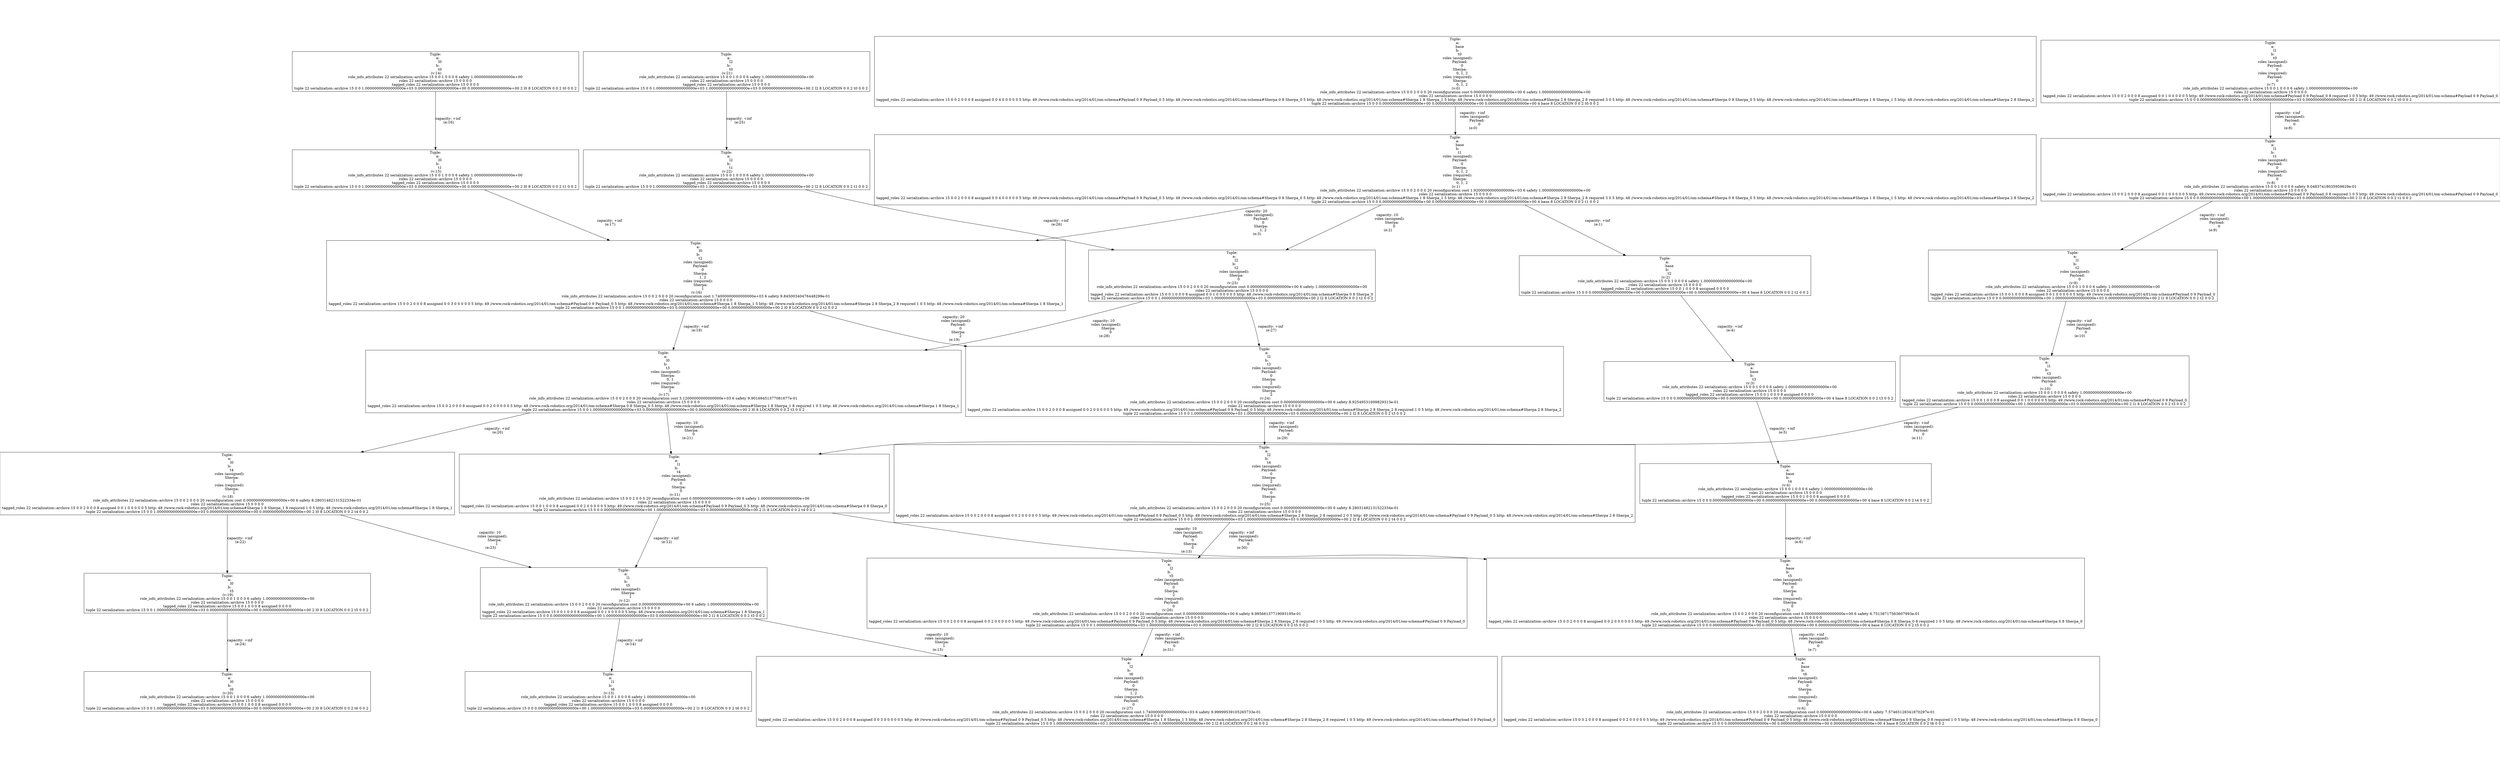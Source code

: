 digraph GraphvizGraph {
	graph [bb="0,0,7655,2732",
		concentrate=false,
		dpi="96,0",
		overlap=false,
		pad="0,2",
		root="Tuple:
    a:
        l2
    b:
        t6
    roles (assigned):
        Payload:
            0
        Sherpa:
            1, 2
    \
roles (required):
        Payload:
            0
 (v:27)
role_info_attributes 22 serialization::archive 15 0 0 2 0 0 0 20 reconfiguration \
cost 1.74000000000000000e+03 6 safety 9.99999539105265733e-01
roles 22 serialization::archive 15 0 0 0 0
tagged_roles 22 serialization::\
archive 15 0 0 2 0 0 0 8 assigned 0 0 3 0 0 0 0 0 5 http: 49 //www.rock-robotics.org/2014/01/om-schema#Payload 0 9 Payload_0 5 http: \
48 //www.rock-robotics.org/2014/01/om-schema#Sherpa 1 8 Sherpa_1 5 http: 48 //www.rock-robotics.org/2014/01/om-schema#Sherpa 2 8 \
Sherpa_2 8 required 1 0 5 http: 49 //www.rock-robotics.org/2014/01/om-schema#Payload 0 9 Payload_0
tuple 22 serialization::archive \
15 0 0 1.00000000000000000e+03 1.00000000000000000e+03 0.00000000000000000e+00 2 l2 8 LOCATION 0 0 2 t6 0 0 2",
		splines=true
	];
	node [fixedsize=false,
		label="\N",
		pin=false,
		pos="0,0",
		shape=box,
		width=0
	];
	edge [label=o];
	"Tuple:
    a:
        l2
    b:
        t6
    roles (assigned):
        Payload:
            0
        Sherpa:
            1, 2
    \
roles (required):
        Payload:
            0
 (v:27)
role_info_attributes 22 serialization::archive 15 0 0 2 0 0 0 20 reconfiguration \
cost 1.74000000000000000e+03 6 safety 9.99999539105265733e-01
roles 22 serialization::archive 15 0 0 0 0
tagged_roles 22 serialization::\
archive 15 0 0 2 0 0 0 8 assigned 0 0 3 0 0 0 0 0 5 http: 49 //www.rock-robotics.org/2014/01/om-schema#Payload 0 9 Payload_0 5 http: \
48 //www.rock-robotics.org/2014/01/om-schema#Sherpa 1 8 Sherpa_1 5 http: 48 //www.rock-robotics.org/2014/01/om-schema#Sherpa 2 8 \
Sherpa_2 8 required 1 0 5 http: 49 //www.rock-robotics.org/2014/01/om-schema#Payload 0 9 Payload_0
tuple 22 serialization::archive \
15 0 0 1.00000000000000000e+03 1.00000000000000000e+03 0.00000000000000000e+00 2 l2 8 LOCATION 0 0 2 t6 0 0 2"	 [height=3.8611,
		pos="3447.5,139",
		width=31.5];
	"Tuple:
    a:
        l2
    b:
        t5
    roles (assigned):
        Payload:
            0
        Sherpa:
            2
    \
roles (required):
        Payload:
            0
 (v:26)
role_info_attributes 22 serialization::archive 15 0 0 2 0 0 0 20 reconfiguration \
cost 0.00000000000000000e+00 6 safety 9.99566137719093195e-01
roles 22 serialization::archive 15 0 0 0 0
tagged_roles 22 serialization::\
archive 15 0 0 2 0 0 0 8 assigned 0 0 2 0 0 0 0 0 5 http: 49 //www.rock-robotics.org/2014/01/om-schema#Payload 0 9 Payload_0 5 http: \
48 //www.rock-robotics.org/2014/01/om-schema#Sherpa 2 8 Sherpa_2 8 required 1 0 5 http: 49 //www.rock-robotics.org/2014/01/om-schema#\
Payload 0 9 Payload_0
tuple 22 serialization::archive 15 0 0 1.00000000000000000e+03 1.00000000000000000e+03 0.00000000000000000e+\
00 2 l2 8 LOCATION 0 0 2 t5 0 0 2"	 [height=3.8611,
		pos="3573.5,528",
		width=25.528];
	"Tuple:
    a:
        l2
    b:
        t5
    roles (assigned):
        Payload:
            0
        Sherpa:
            2
    \
roles (required):
        Payload:
            0
 (v:26)
role_info_attributes 22 serialization::archive 15 0 0 2 0 0 0 20 reconfiguration \
cost 0.00000000000000000e+00 6 safety 9.99566137719093195e-01
roles 22 serialization::archive 15 0 0 0 0
tagged_roles 22 serialization::\
archive 15 0 0 2 0 0 0 8 assigned 0 0 2 0 0 0 0 0 5 http: 49 //www.rock-robotics.org/2014/01/om-schema#Payload 0 9 Payload_0 5 http: \
48 //www.rock-robotics.org/2014/01/om-schema#Sherpa 2 8 Sherpa_2 8 required 1 0 5 http: 49 //www.rock-robotics.org/2014/01/om-schema#\
Payload 0 9 Payload_0
tuple 22 serialization::archive 15 0 0 1.00000000000000000e+03 1.00000000000000000e+03 0.00000000000000000e+\
00 2 l2 8 LOCATION 0 0 2 t5 0 0 2" -> "Tuple:
    a:
        l2
    b:
        t6
    roles (assigned):
        Payload:
            0
        Sherpa:
            1, 2
    \
roles (required):
        Payload:
            0
 (v:27)
role_info_attributes 22 serialization::archive 15 0 0 2 0 0 0 20 reconfiguration \
cost 1.74000000000000000e+03 6 safety 9.99999539105265733e-01
roles 22 serialization::archive 15 0 0 0 0
tagged_roles 22 serialization::\
archive 15 0 0 2 0 0 0 8 assigned 0 0 3 0 0 0 0 0 5 http: 49 //www.rock-robotics.org/2014/01/om-schema#Payload 0 9 Payload_0 5 http: \
48 //www.rock-robotics.org/2014/01/om-schema#Sherpa 1 8 Sherpa_1 5 http: 48 //www.rock-robotics.org/2014/01/om-schema#Sherpa 2 8 \
Sherpa_2 8 required 1 0 5 http: 49 //www.rock-robotics.org/2014/01/om-schema#Payload 0 9 Payload_0
tuple 22 serialization::archive \
15 0 0 1.00000000000000000e+03 1.00000000000000000e+03 0.00000000000000000e+00 2 l2 8 LOCATION 0 0 2 t6 0 0 2" [key="capacity: +inf
    roles (assigned):
        Payload:
            0
 (e:31)",
	label="capacity: +inf
    roles (assigned):
        Payload:
            0
 (e:31)",
	lp="3574,333.5",
	pos="e,3492.6,278.21 3528.5,388.94 3517.8,356.18 3506.5,321.14 3495.8,287.97"];
"Tuple:
    a:
        l2
    b:
        t4
    roles (assigned):
        Payload:
            0
        Sherpa:
            2
    \
roles (required):
        Payload:
            0
        Sherpa:
            2
 (v:25)
role_info_attributes 22 serialization::archive \
15 0 0 2 0 0 0 20 reconfiguration cost 0.00000000000000000e+00 6 safety 8.28031482131522334e-01
roles 22 serialization::archive \
15 0 0 0 0
tagged_roles 22 serialization::archive 15 0 0 2 0 0 0 8 assigned 0 0 2 0 0 0 0 0 5 http: 49 //www.rock-robotics.org/2014/\
01/om-schema#Payload 0 9 Payload_0 5 http: 48 //www.rock-robotics.org/2014/01/om-schema#Sherpa 2 8 Sherpa_2 8 required 2 0 5 http: \
49 //www.rock-robotics.org/2014/01/om-schema#Payload 0 9 Payload_0 5 http: 48 //www.rock-robotics.org/2014/01/om-schema#Sherpa 2 \
8 Sherpa_2
tuple 22 serialization::archive 15 0 0 1.00000000000000000e+03 1.00000000000000000e+03 0.00000000000000000e+00 2 l2 8 \
LOCATION 0 0 2 t4 0 0 2" [height=4.2778,
	pos="3871.5,962",
	width=31.5];
"Tuple:
    a:
        l2
    b:
        t4
    roles (assigned):
        Payload:
            0
        Sherpa:
            2
    \
roles (required):
        Payload:
            0
        Sherpa:
            2
 (v:25)
role_info_attributes 22 serialization::archive \
15 0 0 2 0 0 0 20 reconfiguration cost 0.00000000000000000e+00 6 safety 8.28031482131522334e-01
roles 22 serialization::archive \
15 0 0 0 0
tagged_roles 22 serialization::archive 15 0 0 2 0 0 0 8 assigned 0 0 2 0 0 0 0 0 5 http: 49 //www.rock-robotics.org/2014/\
01/om-schema#Payload 0 9 Payload_0 5 http: 48 //www.rock-robotics.org/2014/01/om-schema#Sherpa 2 8 Sherpa_2 8 required 2 0 5 http: \
49 //www.rock-robotics.org/2014/01/om-schema#Payload 0 9 Payload_0 5 http: 48 //www.rock-robotics.org/2014/01/om-schema#Sherpa 2 \
8 Sherpa_2
tuple 22 serialization::archive 15 0 0 1.00000000000000000e+03 1.00000000000000000e+03 0.00000000000000000e+00 2 l2 8 \
LOCATION 0 0 2 t4 0 0 2" -> "Tuple:
    a:
        l2
    b:
        t5
    roles (assigned):
        Payload:
            0
        Sherpa:
            2
    \
roles (required):
        Payload:
            0
 (v:26)
role_info_attributes 22 serialization::archive 15 0 0 2 0 0 0 20 reconfiguration \
cost 0.00000000000000000e+00 6 safety 9.99566137719093195e-01
roles 22 serialization::archive 15 0 0 0 0
tagged_roles 22 serialization::\
archive 15 0 0 2 0 0 0 8 assigned 0 0 2 0 0 0 0 0 5 http: 49 //www.rock-robotics.org/2014/01/om-schema#Payload 0 9 Payload_0 5 http: \
48 //www.rock-robotics.org/2014/01/om-schema#Sherpa 2 8 Sherpa_2 8 required 1 0 5 http: 49 //www.rock-robotics.org/2014/01/om-schema#\
Payload 0 9 Payload_0
tuple 22 serialization::archive 15 0 0 1.00000000000000000e+03 1.00000000000000000e+03 0.00000000000000000e+\
00 2 l2 8 LOCATION 0 0 2 t5 0 0 2" [key="capacity: +inf
    roles (assigned):
        Payload:
            0
 (e:30)",
label="capacity: +inf
    roles (assigned):
        Payload:
            0
 (e:30)",
lp="3801,737.5",
pos="e,3669.1,667.28 3765.6,807.77 3736.1,764.82 3704.2,718.29 3674.9,675.74"];
"Tuple:
    a:
        l2
    b:
        t3
    roles (assigned):
        Payload:
            0
        Sherpa:
            2
    \
roles (required):
        Sherpa:
            2
 (v:24)
role_info_attributes 22 serialization::archive 15 0 0 2 0 0 0 20 reconfiguration \
cost 0.00000000000000000e+00 6 safety 8.92549531699829313e-01
roles 22 serialization::archive 15 0 0 0 0
tagged_roles 22 serialization::\
archive 15 0 0 2 0 0 0 8 assigned 0 0 2 0 0 0 0 0 5 http: 49 //www.rock-robotics.org/2014/01/om-schema#Payload 0 9 Payload_0 5 http: \
48 //www.rock-robotics.org/2014/01/om-schema#Sherpa 2 8 Sherpa_2 8 required 1 0 5 http: 48 //www.rock-robotics.org/2014/01/om-schema#\
Sherpa 2 8 Sherpa_2
tuple 22 serialization::archive 15 0 0 1.00000000000000000e+03 1.00000000000000000e+03 0.00000000000000000e+\
00 2 l2 8 LOCATION 0 0 2 t3 0 0 2" [height=3.8611,
pos="3871.5,1366",
width=25.361];
"Tuple:
    a:
        l2
    b:
        t3
    roles (assigned):
        Payload:
            0
        Sherpa:
            2
    \
roles (required):
        Sherpa:
            2
 (v:24)
role_info_attributes 22 serialization::archive 15 0 0 2 0 0 0 20 reconfiguration \
cost 0.00000000000000000e+00 6 safety 8.92549531699829313e-01
roles 22 serialization::archive 15 0 0 0 0
tagged_roles 22 serialization::\
archive 15 0 0 2 0 0 0 8 assigned 0 0 2 0 0 0 0 0 5 http: 49 //www.rock-robotics.org/2014/01/om-schema#Payload 0 9 Payload_0 5 http: \
48 //www.rock-robotics.org/2014/01/om-schema#Sherpa 2 8 Sherpa_2 8 required 1 0 5 http: 48 //www.rock-robotics.org/2014/01/om-schema#\
Sherpa 2 8 Sherpa_2
tuple 22 serialization::archive 15 0 0 1.00000000000000000e+03 1.00000000000000000e+03 0.00000000000000000e+\
00 2 l2 8 LOCATION 0 0 2 t3 0 0 2" -> "Tuple:
    a:
        l2
    b:
        t4
    roles (assigned):
        Payload:
            0
        Sherpa:
            2
    \
roles (required):
        Payload:
            0
        Sherpa:
            2
 (v:25)
role_info_attributes 22 serialization::archive \
15 0 0 2 0 0 0 20 reconfiguration cost 0.00000000000000000e+00 6 safety 8.28031482131522334e-01
roles 22 serialization::archive \
15 0 0 0 0
tagged_roles 22 serialization::archive 15 0 0 2 0 0 0 8 assigned 0 0 2 0 0 0 0 0 5 http: 49 //www.rock-robotics.org/2014/\
01/om-schema#Payload 0 9 Payload_0 5 http: 48 //www.rock-robotics.org/2014/01/om-schema#Sherpa 2 8 Sherpa_2 8 required 2 0 5 http: \
49 //www.rock-robotics.org/2014/01/om-schema#Payload 0 9 Payload_0 5 http: 48 //www.rock-robotics.org/2014/01/om-schema#Sherpa 2 \
8 Sherpa_2
tuple 22 serialization::archive 15 0 0 1.00000000000000000e+03 1.00000000000000000e+03 0.00000000000000000e+00 2 l2 8 \
LOCATION 0 0 2 t4 0 0 2" [key="capacity: +inf
    roles (assigned):
        Payload:
            0
 (e:29)",
label="capacity: +inf
    roles (assigned):
        Payload:
            0
 (e:29)",
lp="3924,1171.5",
pos="e,3871.5,1116.2 3871.5,1227 3871.5,1194.6 3871.5,1159.8 3871.5,1126.5"];
"Tuple:
    a:
        l2
    b:
        t2
    roles (assigned):
        Sherpa:
            0
 (v:23)
role_info_attributes 22 serialization::\
archive 15 0 0 2 0 0 0 20 reconfiguration cost 0.00000000000000000e+00 6 safety 1.00000000000000000e+00
roles 22 serialization::\
archive 15 0 0 0 0
tagged_roles 22 serialization::archive 15 0 0 1 0 0 0 8 assigned 0 0 1 0 0 0 0 0 5 http: 48 //www.rock-robotics.org/\
2014/01/om-schema#Sherpa 0 8 Sherpa_0
tuple 22 serialization::archive 15 0 0 1.00000000000000000e+03 1.00000000000000000e+03 0.00000000000000000e+\
00 2 l2 8 LOCATION 0 0 2 t2 0 0 2" [height=2.8194,
pos="3767.5,1785",
width=12.153];
"Tuple:
    a:
        l2
    b:
        t2
    roles (assigned):
        Sherpa:
            0
 (v:23)
role_info_attributes 22 serialization::\
archive 15 0 0 2 0 0 0 20 reconfiguration cost 0.00000000000000000e+00 6 safety 1.00000000000000000e+00
roles 22 serialization::\
archive 15 0 0 0 0
tagged_roles 22 serialization::archive 15 0 0 1 0 0 0 8 assigned 0 0 1 0 0 0 0 0 5 http: 48 //www.rock-robotics.org/\
2014/01/om-schema#Sherpa 0 8 Sherpa_0
tuple 22 serialization::archive 15 0 0 1.00000000000000000e+03 1.00000000000000000e+03 0.00000000000000000e+\
00 2 l2 8 LOCATION 0 0 2 t2 0 0 2" -> "Tuple:
    a:
        l2
    b:
        t3
    roles (assigned):
        Payload:
            0
        Sherpa:
            2
    \
roles (required):
        Sherpa:
            2
 (v:24)
role_info_attributes 22 serialization::archive 15 0 0 2 0 0 0 20 reconfiguration \
cost 0.00000000000000000e+00 6 safety 8.92549531699829313e-01
roles 22 serialization::archive 15 0 0 0 0
tagged_roles 22 serialization::\
archive 15 0 0 2 0 0 0 8 assigned 0 0 2 0 0 0 0 0 5 http: 49 //www.rock-robotics.org/2014/01/om-schema#Payload 0 9 Payload_0 5 http: \
48 //www.rock-robotics.org/2014/01/om-schema#Sherpa 2 8 Sherpa_2 8 required 1 0 5 http: 48 //www.rock-robotics.org/2014/01/om-schema#\
Sherpa 2 8 Sherpa_2
tuple 22 serialization::archive 15 0 0 1.00000000000000000e+03 1.00000000000000000e+03 0.00000000000000000e+\
00 2 l2 8 LOCATION 0 0 2 t3 0 0 2" [key="capacity: +inf
 (e:27)",
label="capacity: +inf
 (e:27)",
lp="3887.5,1575.5",
pos="e,3854.2,1505.2 3810.5,1683.4 3817.2,1665.2 3823.5,1646.2 3828.5,1628 3838.4,1591.9 3846.3,1552.3 3852.5,1515.1"];
"Tuple:
    a:
        l0
    b:
        t3
    roles (assigned):
        Sherpa:
            0, 1
    roles (required):
        \
Sherpa:
            1
 (v:17)
role_info_attributes 22 serialization::archive 15 0 0 2 0 0 0 20 reconfiguration cost 3.12000000000000000e+\
03 6 safety 9.90169451377081677e-01
roles 22 serialization::archive 15 0 0 0 0
tagged_roles 22 serialization::archive 15 0 0 2 0 \
0 0 8 assigned 0 0 2 0 0 0 0 0 5 http: 48 //www.rock-robotics.org/2014/01/om-schema#Sherpa 0 8 Sherpa_0 5 http: 48 //www.rock-robotics.org/\
2014/01/om-schema#Sherpa 1 8 Sherpa_1 8 required 1 0 5 http: 48 //www.rock-robotics.org/2014/01/om-schema#Sherpa 1 8 Sherpa_1
tuple \
22 serialization::archive 15 0 0 1.00000000000000000e+03 0.00000000000000000e+00 0.00000000000000000e+00 2 l0 8 LOCATION 0 0 2 t3 \
0 0 2" [height=3.4444,
pos="2033.5,1366",
width=25.194];
"Tuple:
    a:
        l2
    b:
        t2
    roles (assigned):
        Sherpa:
            0
 (v:23)
role_info_attributes 22 serialization::\
archive 15 0 0 2 0 0 0 20 reconfiguration cost 0.00000000000000000e+00 6 safety 1.00000000000000000e+00
roles 22 serialization::\
archive 15 0 0 0 0
tagged_roles 22 serialization::archive 15 0 0 1 0 0 0 8 assigned 0 0 1 0 0 0 0 0 5 http: 48 //www.rock-robotics.org/\
2014/01/om-schema#Sherpa 0 8 Sherpa_0
tuple 22 serialization::archive 15 0 0 1.00000000000000000e+03 1.00000000000000000e+03 0.00000000000000000e+\
00 2 l2 8 LOCATION 0 0 2 t2 0 0 2" -> "Tuple:
    a:
        l0
    b:
        t3
    roles (assigned):
        Sherpa:
            0, 1
    roles (required):
        \
Sherpa:
            1
 (v:17)
role_info_attributes 22 serialization::archive 15 0 0 2 0 0 0 20 reconfiguration cost 3.12000000000000000e+\
03 6 safety 9.90169451377081677e-01
roles 22 serialization::archive 15 0 0 0 0
tagged_roles 22 serialization::archive 15 0 0 2 0 \
0 0 8 assigned 0 0 2 0 0 0 0 0 5 http: 48 //www.rock-robotics.org/2014/01/om-schema#Sherpa 0 8 Sherpa_0 5 http: 48 //www.rock-robotics.org/\
2014/01/om-schema#Sherpa 1 8 Sherpa_1 8 required 1 0 5 http: 48 //www.rock-robotics.org/2014/01/om-schema#Sherpa 1 8 Sherpa_1
tuple \
22 serialization::archive 15 0 0 1.00000000000000000e+03 0.00000000000000000e+00 0.00000000000000000e+00 2 l0 8 LOCATION 0 0 2 t3 \
0 0 2" [key="capacity: 10
    roles (assigned):
        Sherpa:
            0
 (e:28)",
label="capacity: 10
    roles (assigned):
        Sherpa:
            0
 (e:28)",
lp="3378,1575.5",
pos="e,2830.1,1490 3494.8,1683.4 3343.3,1629.8 3150.3,1566.4 2974.5,1523 2930.8,1512.2 2885.7,1501.9 2840.1,1492.2"];
"Tuple:
    a:
        l2
    b:
        t1
 (v:22)
role_info_attributes 22 serialization::archive 15 0 0 1 0 0 0 6 safety 1.00000000000000000e+\
00
roles 22 serialization::archive 15 0 0 0 0
tagged_roles 22 serialization::archive 15 0 0 0 0
tuple 22 serialization::archive \
15 0 0 1.00000000000000000e+03 1.00000000000000000e+03 0.00000000000000000e+00 2 l2 8 LOCATION 0 0 2 t1 0 0 2" [height=2.1944,
pos="2228.5,2204",
width=12.111];
"Tuple:
    a:
        l2
    b:
        t1
 (v:22)
role_info_attributes 22 serialization::archive 15 0 0 1 0 0 0 6 safety 1.00000000000000000e+\
00
roles 22 serialization::archive 15 0 0 0 0
tagged_roles 22 serialization::archive 15 0 0 0 0
tuple 22 serialization::archive \
15 0 0 1.00000000000000000e+03 1.00000000000000000e+03 0.00000000000000000e+00 2 l2 8 LOCATION 0 0 2 t1 0 0 2" -> "Tuple:
    a:
        l2
    b:
        t2
    roles (assigned):
        Sherpa:
            0
 (v:23)
role_info_attributes 22 serialization::\
archive 15 0 0 2 0 0 0 20 reconfiguration cost 0.00000000000000000e+00 6 safety 1.00000000000000000e+00
roles 22 serialization::\
archive 15 0 0 0 0
tagged_roles 22 serialization::archive 15 0 0 1 0 0 0 8 assigned 0 0 1 0 0 0 0 0 5 http: 48 //www.rock-robotics.org/\
2014/01/om-schema#Sherpa 0 8 Sherpa_0
tuple 22 serialization::archive 15 0 0 1.00000000000000000e+03 1.00000000000000000e+03 0.00000000000000000e+\
00 2 l2 8 LOCATION 0 0 2 t2 0 0 2" [key="capacity: +inf
 (e:26)",
label="capacity: +inf
 (e:26)",
lp="3229.5,1994.5",
pos="e,3405.9,1886.6 2471.5,2125 2537.2,2104.6 2608.3,2083.2 2674.5,2065 2934.5,1993.5 3003.4,1991.2 3264.5,1924 3307.2,1913 3351.9,1901.2 \
3396.2,1889.2"];
"Tuple:
    a:
        l2
    b:
        t0
 (v:21)
role_info_attributes 22 serialization::archive 15 0 0 1 0 0 0 6 safety 1.00000000000000000e+\
00
roles 22 serialization::archive 15 0 0 0 0
tagged_roles 22 serialization::archive 15 0 0 0 0
tuple 22 serialization::archive \
15 0 0 1.00000000000000000e+03 1.00000000000000000e+03 0.00000000000000000e+00 2 l2 8 LOCATION 0 0 2 t0 0 0 2" [height=2.1944,
pos="2228.5,2593",
width=12.111];
"Tuple:
    a:
        l2
    b:
        t0
 (v:21)
role_info_attributes 22 serialization::archive 15 0 0 1 0 0 0 6 safety 1.00000000000000000e+\
00
roles 22 serialization::archive 15 0 0 0 0
tagged_roles 22 serialization::archive 15 0 0 0 0
tuple 22 serialization::archive \
15 0 0 1.00000000000000000e+03 1.00000000000000000e+03 0.00000000000000000e+00 2 l2 8 LOCATION 0 0 2 t0 0 0 2" -> "Tuple:
    a:
        l2
    b:
        t1
 (v:22)
role_info_attributes 22 serialization::archive 15 0 0 1 0 0 0 6 safety 1.00000000000000000e+\
00
roles 22 serialization::archive 15 0 0 0 0
tagged_roles 22 serialization::archive 15 0 0 0 0
tuple 22 serialization::archive \
15 0 0 1.00000000000000000e+03 1.00000000000000000e+03 0.00000000000000000e+00 2 l2 8 LOCATION 0 0 2 t1 0 0 2" [key="capacity: +inf
 (e:25)",
label="capacity: +inf
 (e:25)",
lp="2266.5,2398.5",
pos="e,2228.5,2283.1 2228.5,2513.8 2228.5,2449.8 2228.5,2359.7 2228.5,2293.1"];
"Tuple:
    a:
        l0
    b:
        t6
 (v:20)
role_info_attributes 22 serialization::archive 15 0 0 1 0 0 0 6 safety 1.00000000000000000e+\
00
roles 22 serialization::archive 15 0 0 0 0
tagged_roles 22 serialization::archive 15 0 0 1 0 0 0 8 assigned 0 0 0 0
tuple 22 \
serialization::archive 15 0 0 1.00000000000000000e+03 0.00000000000000000e+00 0.00000000000000000e+00 2 l0 8 LOCATION 0 0 2 t6 0 \
0 2" [height=2.1944,
pos="692.5,139",
width=12.111];
"Tuple:
    a:
        l0
    b:
        t5
 (v:19)
role_info_attributes 22 serialization::archive 15 0 0 1 0 0 0 6 safety 1.00000000000000000e+\
00
roles 22 serialization::archive 15 0 0 0 0
tagged_roles 22 serialization::archive 15 0 0 1 0 0 0 8 assigned 0 0 0 0
tuple 22 \
serialization::archive 15 0 0 1.00000000000000000e+03 0.00000000000000000e+00 0.00000000000000000e+00 2 l0 8 LOCATION 0 0 2 t5 0 \
0 2" [height=2.1944,
pos="692.5,528",
width=12.111];
"Tuple:
    a:
        l0
    b:
        t5
 (v:19)
role_info_attributes 22 serialization::archive 15 0 0 1 0 0 0 6 safety 1.00000000000000000e+\
00
roles 22 serialization::archive 15 0 0 0 0
tagged_roles 22 serialization::archive 15 0 0 1 0 0 0 8 assigned 0 0 0 0
tuple 22 \
serialization::archive 15 0 0 1.00000000000000000e+03 0.00000000000000000e+00 0.00000000000000000e+00 2 l0 8 LOCATION 0 0 2 t5 0 \
0 2" -> "Tuple:
    a:
        l0
    b:
        t6
 (v:20)
role_info_attributes 22 serialization::archive 15 0 0 1 0 0 0 6 safety 1.00000000000000000e+\
00
roles 22 serialization::archive 15 0 0 0 0
tagged_roles 22 serialization::archive 15 0 0 1 0 0 0 8 assigned 0 0 0 0
tuple 22 \
serialization::archive 15 0 0 1.00000000000000000e+03 0.00000000000000000e+00 0.00000000000000000e+00 2 l0 8 LOCATION 0 0 2 t6 0 \
0 2" [key="capacity: +inf
 (e:24)",
label="capacity: +inf
 (e:24)",
lp="730.5,333.5",
pos="e,692.5,218.08 692.5,448.81 692.5,384.79 692.5,294.68 692.5,228.13"];
"Tuple:
    a:
        l0
    b:
        t4
    roles (assigned):
        Sherpa:
            1
    roles (required):
        Sherpa:
            \
1
 (v:18)
role_info_attributes 22 serialization::archive 15 0 0 2 0 0 0 20 reconfiguration cost 0.00000000000000000e+00 6 safety \
8.28031482131522334e-01
roles 22 serialization::archive 15 0 0 0 0
tagged_roles 22 serialization::archive 15 0 0 2 0 0 0 8 assigned \
0 0 1 0 0 0 0 0 5 http: 48 //www.rock-robotics.org/2014/01/om-schema#Sherpa 1 8 Sherpa_1 8 required 1 0 5 http: 48 //www.rock-robotics.org/\
2014/01/om-schema#Sherpa 1 8 Sherpa_1
tuple 22 serialization::archive 15 0 0 1.00000000000000000e+03 0.00000000000000000e+00 0.00000000000000000e+\
00 2 l0 8 LOCATION 0 0 2 t4 0 0 2" [height=3.4444,
pos="692.5,962",
width=19.236];
"Tuple:
    a:
        l0
    b:
        t4
    roles (assigned):
        Sherpa:
            1
    roles (required):
        Sherpa:
            \
1
 (v:18)
role_info_attributes 22 serialization::archive 15 0 0 2 0 0 0 20 reconfiguration cost 0.00000000000000000e+00 6 safety \
8.28031482131522334e-01
roles 22 serialization::archive 15 0 0 0 0
tagged_roles 22 serialization::archive 15 0 0 2 0 0 0 8 assigned \
0 0 1 0 0 0 0 0 5 http: 48 //www.rock-robotics.org/2014/01/om-schema#Sherpa 1 8 Sherpa_1 8 required 1 0 5 http: 48 //www.rock-robotics.org/\
2014/01/om-schema#Sherpa 1 8 Sherpa_1
tuple 22 serialization::archive 15 0 0 1.00000000000000000e+03 0.00000000000000000e+00 0.00000000000000000e+\
00 2 l0 8 LOCATION 0 0 2 t4 0 0 2" -> "Tuple:
    a:
        l0
    b:
        t5
 (v:19)
role_info_attributes 22 serialization::archive 15 0 0 1 0 0 0 6 safety 1.00000000000000000e+\
00
roles 22 serialization::archive 15 0 0 0 0
tagged_roles 22 serialization::archive 15 0 0 1 0 0 0 8 assigned 0 0 0 0
tuple 22 \
serialization::archive 15 0 0 1.00000000000000000e+03 0.00000000000000000e+00 0.00000000000000000e+00 2 l0 8 LOCATION 0 0 2 t5 0 \
0 2" [key="capacity: +inf
 (e:22)",
label="capacity: +inf
 (e:22)",
lp="730.5,737.5",
pos="e,692.5,607.02 692.5,837.92 692.5,767.42 692.5,680.78 692.5,617.05"];
"Tuple:
    a:
        l1
    b:
        t5
    roles (assigned):
        Sherpa:
            1
 (v:12)
role_info_attributes 22 serialization::\
archive 15 0 0 2 0 0 0 20 reconfiguration cost 0.00000000000000000e+00 6 safety 1.00000000000000000e+00
roles 22 serialization::\
archive 15 0 0 0 0
tagged_roles 22 serialization::archive 15 0 0 1 0 0 0 8 assigned 0 0 1 0 0 0 0 0 5 http: 48 //www.rock-robotics.org/\
2014/01/om-schema#Sherpa 1 8 Sherpa_1
tuple 22 serialization::archive 15 0 0 0.00000000000000000e+00 1.00000000000000000e+03 0.00000000000000000e+\
00 2 l1 8 LOCATION 0 0 2 t5 0 0 2" [height=2.8194,
pos="1905.5,528",
width=12.153];
"Tuple:
    a:
        l0
    b:
        t4
    roles (assigned):
        Sherpa:
            1
    roles (required):
        Sherpa:
            \
1
 (v:18)
role_info_attributes 22 serialization::archive 15 0 0 2 0 0 0 20 reconfiguration cost 0.00000000000000000e+00 6 safety \
8.28031482131522334e-01
roles 22 serialization::archive 15 0 0 0 0
tagged_roles 22 serialization::archive 15 0 0 2 0 0 0 8 assigned \
0 0 1 0 0 0 0 0 5 http: 48 //www.rock-robotics.org/2014/01/om-schema#Sherpa 1 8 Sherpa_1 8 required 1 0 5 http: 48 //www.rock-robotics.org/\
2014/01/om-schema#Sherpa 1 8 Sherpa_1
tuple 22 serialization::archive 15 0 0 1.00000000000000000e+03 0.00000000000000000e+00 0.00000000000000000e+\
00 2 l0 8 LOCATION 0 0 2 t4 0 0 2" -> "Tuple:
    a:
        l1
    b:
        t5
    roles (assigned):
        Sherpa:
            1
 (v:12)
role_info_attributes 22 serialization::\
archive 15 0 0 2 0 0 0 20 reconfiguration cost 0.00000000000000000e+00 6 safety 1.00000000000000000e+00
roles 22 serialization::\
archive 15 0 0 0 0
tagged_roles 22 serialization::archive 15 0 0 1 0 0 0 8 assigned 0 0 1 0 0 0 0 0 5 http: 48 //www.rock-robotics.org/\
2014/01/om-schema#Sherpa 1 8 Sherpa_1
tuple 22 serialization::archive 15 0 0 0.00000000000000000e+00 1.00000000000000000e+03 0.00000000000000000e+\
00 2 l1 8 LOCATION 0 0 2 t5 0 0 2" [key="capacity: 10
    roles (assigned):
        Sherpa:
            1
 (e:23)",
label="capacity: 10
    roles (assigned):
        Sherpa:
            1
 (e:23)",
lp="1496,737.5",
pos="e,1621.8,629.5 1039.3,837.92 1220.4,773.11 1439.7,694.65 1612.3,632.9"];
"Tuple:
    a:
        l0
    b:
        t3
    roles (assigned):
        Sherpa:
            0, 1
    roles (required):
        \
Sherpa:
            1
 (v:17)
role_info_attributes 22 serialization::archive 15 0 0 2 0 0 0 20 reconfiguration cost 3.12000000000000000e+\
03 6 safety 9.90169451377081677e-01
roles 22 serialization::archive 15 0 0 0 0
tagged_roles 22 serialization::archive 15 0 0 2 0 \
0 0 8 assigned 0 0 2 0 0 0 0 0 5 http: 48 //www.rock-robotics.org/2014/01/om-schema#Sherpa 0 8 Sherpa_0 5 http: 48 //www.rock-robotics.org/\
2014/01/om-schema#Sherpa 1 8 Sherpa_1 8 required 1 0 5 http: 48 //www.rock-robotics.org/2014/01/om-schema#Sherpa 1 8 Sherpa_1
tuple \
22 serialization::archive 15 0 0 1.00000000000000000e+03 0.00000000000000000e+00 0.00000000000000000e+00 2 l0 8 LOCATION 0 0 2 t3 \
0 0 2" -> "Tuple:
    a:
        l0
    b:
        t4
    roles (assigned):
        Sherpa:
            1
    roles (required):
        Sherpa:
            \
1
 (v:18)
role_info_attributes 22 serialization::archive 15 0 0 2 0 0 0 20 reconfiguration cost 0.00000000000000000e+00 6 safety \
8.28031482131522334e-01
roles 22 serialization::archive 15 0 0 0 0
tagged_roles 22 serialization::archive 15 0 0 2 0 0 0 8 assigned \
0 0 1 0 0 0 0 0 5 http: 48 //www.rock-robotics.org/2014/01/om-schema#Sherpa 1 8 Sherpa_1 8 required 1 0 5 http: 48 //www.rock-robotics.org/\
2014/01/om-schema#Sherpa 1 8 Sherpa_1
tuple 22 serialization::archive 15 0 0 1.00000000000000000e+03 0.00000000000000000e+00 0.00000000000000000e+\
00 2 l0 8 LOCATION 0 0 2 t4 0 0 2" [key="capacity: +inf
 (e:20)",
label="capacity: +inf
 (e:20)",
lp="1521.5,1171.5",
pos="e,1104.4,1086.1 1621.6,1241.9 1460.5,1193.4 1276,1137.8 1114,1089"];
"Tuple:
    a:
        l1
    b:
        t4
    roles (assigned):
        Payload:
            0
        Sherpa:
            0
 (\
v:11)
role_info_attributes 22 serialization::archive 15 0 0 2 0 0 0 20 reconfiguration cost 0.00000000000000000e+00 6 safety 1.00000000000000000e+\
00
roles 22 serialization::archive 15 0 0 0 0
tagged_roles 22 serialization::archive 15 0 0 1 0 0 0 8 assigned 0 0 2 0 0 0 0 0 5 \
http: 49 //www.rock-robotics.org/2014/01/om-schema#Payload 0 9 Payload_0 5 http: 48 //www.rock-robotics.org/2014/01/om-schema#Sherpa \
0 8 Sherpa_0
tuple 22 serialization::archive 15 0 0 0.00000000000000000e+00 1.00000000000000000e+03 0.00000000000000000e+00 2 l1 \
8 LOCATION 0 0 2 t4 0 0 2" [height=3.2361,
pos="2061.5,962",
width=18.278];
"Tuple:
    a:
        l0
    b:
        t3
    roles (assigned):
        Sherpa:
            0, 1
    roles (required):
        \
Sherpa:
            1
 (v:17)
role_info_attributes 22 serialization::archive 15 0 0 2 0 0 0 20 reconfiguration cost 3.12000000000000000e+\
03 6 safety 9.90169451377081677e-01
roles 22 serialization::archive 15 0 0 0 0
tagged_roles 22 serialization::archive 15 0 0 2 0 \
0 0 8 assigned 0 0 2 0 0 0 0 0 5 http: 48 //www.rock-robotics.org/2014/01/om-schema#Sherpa 0 8 Sherpa_0 5 http: 48 //www.rock-robotics.org/\
2014/01/om-schema#Sherpa 1 8 Sherpa_1 8 required 1 0 5 http: 48 //www.rock-robotics.org/2014/01/om-schema#Sherpa 1 8 Sherpa_1
tuple \
22 serialization::archive 15 0 0 1.00000000000000000e+03 0.00000000000000000e+00 0.00000000000000000e+00 2 l0 8 LOCATION 0 0 2 t3 \
0 0 2" -> "Tuple:
    a:
        l1
    b:
        t4
    roles (assigned):
        Payload:
            0
        Sherpa:
            0
 (\
v:11)
role_info_attributes 22 serialization::archive 15 0 0 2 0 0 0 20 reconfiguration cost 0.00000000000000000e+00 6 safety 1.00000000000000000e+\
00
roles 22 serialization::archive 15 0 0 0 0
tagged_roles 22 serialization::archive 15 0 0 1 0 0 0 8 assigned 0 0 2 0 0 0 0 0 5 \
http: 49 //www.rock-robotics.org/2014/01/om-schema#Payload 0 9 Payload_0 5 http: 48 //www.rock-robotics.org/2014/01/om-schema#Sherpa \
0 8 Sherpa_0
tuple 22 serialization::archive 15 0 0 0.00000000000000000e+00 1.00000000000000000e+03 0.00000000000000000e+00 2 l1 \
8 LOCATION 0 0 2 t4 0 0 2" [key="capacity: 10
    roles (assigned):
        Sherpa:
            0
 (e:21)",
label="capacity: 10
    roles (assigned):
        Sherpa:
            0
 (e:21)",
lp="2102,1171.5",
pos="e,2053.4,1078.7 2042.1,1241.8 2045.5,1193.2 2049.3,1137.5 2052.7,1088.7"];
"Tuple:
    a:
        l0
    b:
        t2
    roles (assigned):
        Payload:
            0
        Sherpa:
            1, 2
    \
roles (required):
        Sherpa:
            1
 (v:16)
role_info_attributes 22 serialization::archive 15 0 0 2 0 0 0 20 reconfiguration \
cost 1.74000000000000000e+03 6 safety 9.84500340476448299e-01
roles 22 serialization::archive 15 0 0 0 0
tagged_roles 22 serialization::\
archive 15 0 0 2 0 0 0 8 assigned 0 0 3 0 0 0 0 0 5 http: 49 //www.rock-robotics.org/2014/01/om-schema#Payload 0 9 Payload_0 5 http: \
48 //www.rock-robotics.org/2014/01/om-schema#Sherpa 1 8 Sherpa_1 5 http: 48 //www.rock-robotics.org/2014/01/om-schema#Sherpa 2 8 \
Sherpa_2 8 required 1 0 5 http: 48 //www.rock-robotics.org/2014/01/om-schema#Sherpa 1 8 Sherpa_1
tuple 22 serialization::archive \
15 0 0 1.00000000000000000e+03 0.00000000000000000e+00 0.00000000000000000e+00 2 l0 8 LOCATION 0 0 2 t2 0 0 2" [height=3.8611,
pos="2127.5,1785",
width=31.333];
"Tuple:
    a:
        l0
    b:
        t2
    roles (assigned):
        Payload:
            0
        Sherpa:
            1, 2
    \
roles (required):
        Sherpa:
            1
 (v:16)
role_info_attributes 22 serialization::archive 15 0 0 2 0 0 0 20 reconfiguration \
cost 1.74000000000000000e+03 6 safety 9.84500340476448299e-01
roles 22 serialization::archive 15 0 0 0 0
tagged_roles 22 serialization::\
archive 15 0 0 2 0 0 0 8 assigned 0 0 3 0 0 0 0 0 5 http: 49 //www.rock-robotics.org/2014/01/om-schema#Payload 0 9 Payload_0 5 http: \
48 //www.rock-robotics.org/2014/01/om-schema#Sherpa 1 8 Sherpa_1 5 http: 48 //www.rock-robotics.org/2014/01/om-schema#Sherpa 2 8 \
Sherpa_2 8 required 1 0 5 http: 48 //www.rock-robotics.org/2014/01/om-schema#Sherpa 1 8 Sherpa_1
tuple 22 serialization::archive \
15 0 0 1.00000000000000000e+03 0.00000000000000000e+00 0.00000000000000000e+00 2 l0 8 LOCATION 0 0 2 t2 0 0 2" -> "Tuple:
    a:
        l2
    b:
        t3
    roles (assigned):
        Payload:
            0
        Sherpa:
            2
    \
roles (required):
        Sherpa:
            2
 (v:24)
role_info_attributes 22 serialization::archive 15 0 0 2 0 0 0 20 reconfiguration \
cost 0.00000000000000000e+00 6 safety 8.92549531699829313e-01
roles 22 serialization::archive 15 0 0 0 0
tagged_roles 22 serialization::\
archive 15 0 0 2 0 0 0 8 assigned 0 0 2 0 0 0 0 0 5 http: 49 //www.rock-robotics.org/2014/01/om-schema#Payload 0 9 Payload_0 5 http: \
48 //www.rock-robotics.org/2014/01/om-schema#Sherpa 2 8 Sherpa_2 8 required 1 0 5 http: 48 //www.rock-robotics.org/2014/01/om-schema#\
Sherpa 2 8 Sherpa_2
tuple 22 serialization::archive 15 0 0 1.00000000000000000e+03 1.00000000000000000e+03 0.00000000000000000e+\
00 2 l2 8 LOCATION 0 0 2 t3 0 0 2" [key="capacity: 20
    roles (assigned):
        Payload:
            0
        Sherpa:
            2
 (e:19)",
label="capacity: 20
    roles (assigned):
        Payload:
            0
        Sherpa:
            2
 (e:19)",
lp="2918,1575.5",
pos="e,2958.6,1505.1 2476.7,1646 2598.3,1601.6 2736.5,1555.7 2865.5,1523 2880.3,1519.3 2909.3,1513.7 2948.4,1506.8"];
"Tuple:
    a:
        l0
    b:
        t2
    roles (assigned):
        Payload:
            0
        Sherpa:
            1, 2
    \
roles (required):
        Sherpa:
            1
 (v:16)
role_info_attributes 22 serialization::archive 15 0 0 2 0 0 0 20 reconfiguration \
cost 1.74000000000000000e+03 6 safety 9.84500340476448299e-01
roles 22 serialization::archive 15 0 0 0 0
tagged_roles 22 serialization::\
archive 15 0 0 2 0 0 0 8 assigned 0 0 3 0 0 0 0 0 5 http: 49 //www.rock-robotics.org/2014/01/om-schema#Payload 0 9 Payload_0 5 http: \
48 //www.rock-robotics.org/2014/01/om-schema#Sherpa 1 8 Sherpa_1 5 http: 48 //www.rock-robotics.org/2014/01/om-schema#Sherpa 2 8 \
Sherpa_2 8 required 1 0 5 http: 48 //www.rock-robotics.org/2014/01/om-schema#Sherpa 1 8 Sherpa_1
tuple 22 serialization::archive \
15 0 0 1.00000000000000000e+03 0.00000000000000000e+00 0.00000000000000000e+00 2 l0 8 LOCATION 0 0 2 t2 0 0 2" -> "Tuple:
    a:
        l0
    b:
        t3
    roles (assigned):
        Sherpa:
            0, 1
    roles (required):
        \
Sherpa:
            1
 (v:17)
role_info_attributes 22 serialization::archive 15 0 0 2 0 0 0 20 reconfiguration cost 3.12000000000000000e+\
03 6 safety 9.90169451377081677e-01
roles 22 serialization::archive 15 0 0 0 0
tagged_roles 22 serialization::archive 15 0 0 2 0 \
0 0 8 assigned 0 0 2 0 0 0 0 0 5 http: 48 //www.rock-robotics.org/2014/01/om-schema#Sherpa 0 8 Sherpa_0 5 http: 48 //www.rock-robotics.org/\
2014/01/om-schema#Sherpa 1 8 Sherpa_1 8 required 1 0 5 http: 48 //www.rock-robotics.org/2014/01/om-schema#Sherpa 1 8 Sherpa_1
tuple \
22 serialization::archive 15 0 0 1.00000000000000000e+03 0.00000000000000000e+00 0.00000000000000000e+00 2 l0 8 LOCATION 0 0 2 t3 \
0 0 2" [key="capacity: +inf
 (e:18)",
label="capacity: +inf
 (e:18)",
lp="2130.5,1575.5",
pos="e,2061.4,1490.3 2096.3,1645.8 2085.7,1598.9 2074,1546.6 2063.6,1500.1"];
"Tuple:
    a:
        l0
    b:
        t1
 (v:15)
role_info_attributes 22 serialization::archive 15 0 0 1 0 0 0 6 safety 1.00000000000000000e+\
00
roles 22 serialization::archive 15 0 0 0 0
tagged_roles 22 serialization::archive 15 0 0 0 0
tuple 22 serialization::archive \
15 0 0 1.00000000000000000e+03 0.00000000000000000e+00 0.00000000000000000e+00 2 l0 8 LOCATION 0 0 2 t1 0 0 2" [height=2.1944,
pos="1338.5,2204",
width=12.111];
"Tuple:
    a:
        l0
    b:
        t1
 (v:15)
role_info_attributes 22 serialization::archive 15 0 0 1 0 0 0 6 safety 1.00000000000000000e+\
00
roles 22 serialization::archive 15 0 0 0 0
tagged_roles 22 serialization::archive 15 0 0 0 0
tuple 22 serialization::archive \
15 0 0 1.00000000000000000e+03 0.00000000000000000e+00 0.00000000000000000e+00 2 l0 8 LOCATION 0 0 2 t1 0 0 2" -> "Tuple:
    a:
        l0
    b:
        t2
    roles (assigned):
        Payload:
            0
        Sherpa:
            1, 2
    \
roles (required):
        Sherpa:
            1
 (v:16)
role_info_attributes 22 serialization::archive 15 0 0 2 0 0 0 20 reconfiguration \
cost 1.74000000000000000e+03 6 safety 9.84500340476448299e-01
roles 22 serialization::archive 15 0 0 0 0
tagged_roles 22 serialization::\
archive 15 0 0 2 0 0 0 8 assigned 0 0 3 0 0 0 0 0 5 http: 49 //www.rock-robotics.org/2014/01/om-schema#Payload 0 9 Payload_0 5 http: \
48 //www.rock-robotics.org/2014/01/om-schema#Sherpa 1 8 Sherpa_1 5 http: 48 //www.rock-robotics.org/2014/01/om-schema#Sherpa 2 8 \
Sherpa_2 8 required 1 0 5 http: 48 //www.rock-robotics.org/2014/01/om-schema#Sherpa 1 8 Sherpa_1
tuple 22 serialization::archive \
15 0 0 1.00000000000000000e+03 0.00000000000000000e+00 0.00000000000000000e+00 2 l0 8 LOCATION 0 0 2 t2 0 0 2" [key="capacity: +inf
 (e:17)",
label="capacity: +inf
 (e:17)",
lp="1865.5,1994.5",
pos="e,1865.4,1924.2 1487.4,2124.9 1591.3,2069.8 1732.9,1994.5 1856.6,1928.9"];
"Tuple:
    a:
        l0
    b:
        t0
 (v:14)
role_info_attributes 22 serialization::archive 15 0 0 1 0 0 0 6 safety 1.00000000000000000e+\
00
roles 22 serialization::archive 15 0 0 0 0
tagged_roles 22 serialization::archive 15 0 0 0 0
tuple 22 serialization::archive \
15 0 0 1.00000000000000000e+03 0.00000000000000000e+00 0.00000000000000000e+00 2 l0 8 LOCATION 0 0 2 t0 0 0 2" [height=2.1944,
pos="1338.5,2593",
width=12.111];
"Tuple:
    a:
        l0
    b:
        t0
 (v:14)
role_info_attributes 22 serialization::archive 15 0 0 1 0 0 0 6 safety 1.00000000000000000e+\
00
roles 22 serialization::archive 15 0 0 0 0
tagged_roles 22 serialization::archive 15 0 0 0 0
tuple 22 serialization::archive \
15 0 0 1.00000000000000000e+03 0.00000000000000000e+00 0.00000000000000000e+00 2 l0 8 LOCATION 0 0 2 t0 0 0 2" -> "Tuple:
    a:
        l0
    b:
        t1
 (v:15)
role_info_attributes 22 serialization::archive 15 0 0 1 0 0 0 6 safety 1.00000000000000000e+\
00
roles 22 serialization::archive 15 0 0 0 0
tagged_roles 22 serialization::archive 15 0 0 0 0
tuple 22 serialization::archive \
15 0 0 1.00000000000000000e+03 0.00000000000000000e+00 0.00000000000000000e+00 2 l0 8 LOCATION 0 0 2 t1 0 0 2" [key="capacity: +inf
 (e:16)",
label="capacity: +inf
 (e:16)",
lp="1376.5,2398.5",
pos="e,1338.5,2283.1 1338.5,2513.8 1338.5,2449.8 1338.5,2359.7 1338.5,2293.1"];
"Tuple:
    a:
        l1
    b:
        t6
 (v:13)
role_info_attributes 22 serialization::archive 15 0 0 1 0 0 0 6 safety 1.00000000000000000e+\
00
roles 22 serialization::archive 15 0 0 0 0
tagged_roles 22 serialization::archive 15 0 0 1 0 0 0 8 assigned 0 0 0 0
tuple 22 \
serialization::archive 15 0 0 0.00000000000000000e+00 1.00000000000000000e+03 0.00000000000000000e+00 2 l1 8 LOCATION 0 0 2 t6 0 \
0 2" [height=2.1944,
pos="1859.5,139",
width=12.111];
"Tuple:
    a:
        l1
    b:
        t5
    roles (assigned):
        Sherpa:
            1
 (v:12)
role_info_attributes 22 serialization::\
archive 15 0 0 2 0 0 0 20 reconfiguration cost 0.00000000000000000e+00 6 safety 1.00000000000000000e+00
roles 22 serialization::\
archive 15 0 0 0 0
tagged_roles 22 serialization::archive 15 0 0 1 0 0 0 8 assigned 0 0 1 0 0 0 0 0 5 http: 48 //www.rock-robotics.org/\
2014/01/om-schema#Sherpa 1 8 Sherpa_1
tuple 22 serialization::archive 15 0 0 0.00000000000000000e+00 1.00000000000000000e+03 0.00000000000000000e+\
00 2 l1 8 LOCATION 0 0 2 t5 0 0 2" -> "Tuple:
    a:
        l2
    b:
        t6
    roles (assigned):
        Payload:
            0
        Sherpa:
            1, 2
    \
roles (required):
        Payload:
            0
 (v:27)
role_info_attributes 22 serialization::archive 15 0 0 2 0 0 0 20 reconfiguration \
cost 1.74000000000000000e+03 6 safety 9.99999539105265733e-01
roles 22 serialization::archive 15 0 0 0 0
tagged_roles 22 serialization::\
archive 15 0 0 2 0 0 0 8 assigned 0 0 3 0 0 0 0 0 5 http: 49 //www.rock-robotics.org/2014/01/om-schema#Payload 0 9 Payload_0 5 http: \
48 //www.rock-robotics.org/2014/01/om-schema#Sherpa 1 8 Sherpa_1 5 http: 48 //www.rock-robotics.org/2014/01/om-schema#Sherpa 2 8 \
Sherpa_2 8 required 1 0 5 http: 49 //www.rock-robotics.org/2014/01/om-schema#Payload 0 9 Payload_0
tuple 22 serialization::archive \
15 0 0 1.00000000000000000e+03 1.00000000000000000e+03 0.00000000000000000e+00 2 l2 8 LOCATION 0 0 2 t6 0 0 2" [key="capacity: 10
    roles (assigned):
        Sherpa:
            1
 (e:15)",
label="capacity: 10
    roles (assigned):
        Sherpa:
            1
 (e:15)",
lp="2867,333.5",
pos="e,2896.5,278 2307.9,426.49 2484.5,381.94 2694.9,328.86 2886.5,280.52"];
"Tuple:
    a:
        l1
    b:
        t5
    roles (assigned):
        Sherpa:
            1
 (v:12)
role_info_attributes 22 serialization::\
archive 15 0 0 2 0 0 0 20 reconfiguration cost 0.00000000000000000e+00 6 safety 1.00000000000000000e+00
roles 22 serialization::\
archive 15 0 0 0 0
tagged_roles 22 serialization::archive 15 0 0 1 0 0 0 8 assigned 0 0 1 0 0 0 0 0 5 http: 48 //www.rock-robotics.org/\
2014/01/om-schema#Sherpa 1 8 Sherpa_1
tuple 22 serialization::archive 15 0 0 0.00000000000000000e+00 1.00000000000000000e+03 0.00000000000000000e+\
00 2 l1 8 LOCATION 0 0 2 t5 0 0 2" -> "Tuple:
    a:
        l1
    b:
        t6
 (v:13)
role_info_attributes 22 serialization::archive 15 0 0 1 0 0 0 6 safety 1.00000000000000000e+\
00
roles 22 serialization::archive 15 0 0 0 0
tagged_roles 22 serialization::archive 15 0 0 1 0 0 0 8 assigned 0 0 0 0
tuple 22 \
serialization::archive 15 0 0 0.00000000000000000e+00 1.00000000000000000e+03 0.00000000000000000e+00 2 l1 8 LOCATION 0 0 2 t6 0 \
0 2" [key="capacity: +inf
 (e:14)",
label="capacity: +inf
 (e:14)",
lp="1925.5,333.5",
pos="e,1868.8,218 1893.5,426.3 1886.2,364.8 1877,287.14 1870,228.06"];
"Tuple:
    a:
        l1
    b:
        t4
    roles (assigned):
        Payload:
            0
        Sherpa:
            0
 (\
v:11)
role_info_attributes 22 serialization::archive 15 0 0 2 0 0 0 20 reconfiguration cost 0.00000000000000000e+00 6 safety 1.00000000000000000e+\
00
roles 22 serialization::archive 15 0 0 0 0
tagged_roles 22 serialization::archive 15 0 0 1 0 0 0 8 assigned 0 0 2 0 0 0 0 0 5 \
http: 49 //www.rock-robotics.org/2014/01/om-schema#Payload 0 9 Payload_0 5 http: 48 //www.rock-robotics.org/2014/01/om-schema#Sherpa \
0 8 Sherpa_0
tuple 22 serialization::archive 15 0 0 0.00000000000000000e+00 1.00000000000000000e+03 0.00000000000000000e+00 2 l1 \
8 LOCATION 0 0 2 t4 0 0 2" -> "Tuple:
    a:
        l1
    b:
        t5
    roles (assigned):
        Sherpa:
            1
 (v:12)
role_info_attributes 22 serialization::\
archive 15 0 0 2 0 0 0 20 reconfiguration cost 0.00000000000000000e+00 6 safety 1.00000000000000000e+00
roles 22 serialization::\
archive 15 0 0 0 0
tagged_roles 22 serialization::archive 15 0 0 1 0 0 0 8 assigned 0 0 1 0 0 0 0 0 5 http: 48 //www.rock-robotics.org/\
2014/01/om-schema#Sherpa 1 8 Sherpa_1
tuple 22 serialization::archive 15 0 0 0.00000000000000000e+00 1.00000000000000000e+03 0.00000000000000000e+\
00 2 l1 8 LOCATION 0 0 2 t5 0 0 2" [key="capacity: +inf
 (e:12)",
label="capacity: +inf
 (e:12)",
lp="2035.5,737.5",
pos="e,1942.1,629.71 2019.6,845.41 1996.6,781.41 1968.2,702.46 1945.5,639.31"];
"Tuple:
    a:
        base
    b:
        t5
    roles (assigned):
        Payload:
            0
        Sherpa:
            0
    \
roles (required):
        Sherpa:
            0
 (v:5)
role_info_attributes 22 serialization::archive 15 0 0 2 0 0 0 20 reconfiguration \
cost 0.00000000000000000e+00 6 safety 6.75138717563607993e-01
roles 22 serialization::archive 15 0 0 0 0
tagged_roles 22 serialization::\
archive 15 0 0 2 0 0 0 8 assigned 0 0 2 0 0 0 0 0 5 http: 49 //www.rock-robotics.org/2014/01/om-schema#Payload 0 9 Payload_0 5 http: \
48 //www.rock-robotics.org/2014/01/om-schema#Sherpa 0 8 Sherpa_0 8 required 1 0 5 http: 48 //www.rock-robotics.org/2014/01/om-schema#\
Sherpa 0 8 Sherpa_0
tuple 22 serialization::archive 15 0 0 0.00000000000000000e+00 0.00000000000000000e+00 0.00000000000000000e+\
00 4 base 8 LOCATION 0 0 2 t5 0 0 2" [height=3.8611,
pos="5466.5,528",
width=25.361];
"Tuple:
    a:
        l1
    b:
        t4
    roles (assigned):
        Payload:
            0
        Sherpa:
            0
 (\
v:11)
role_info_attributes 22 serialization::archive 15 0 0 2 0 0 0 20 reconfiguration cost 0.00000000000000000e+00 6 safety 1.00000000000000000e+\
00
roles 22 serialization::archive 15 0 0 0 0
tagged_roles 22 serialization::archive 15 0 0 1 0 0 0 8 assigned 0 0 2 0 0 0 0 0 5 \
http: 49 //www.rock-robotics.org/2014/01/om-schema#Payload 0 9 Payload_0 5 http: 48 //www.rock-robotics.org/2014/01/om-schema#Sherpa \
0 8 Sherpa_0
tuple 22 serialization::archive 15 0 0 0.00000000000000000e+00 1.00000000000000000e+03 0.00000000000000000e+00 2 l1 \
8 LOCATION 0 0 2 t4 0 0 2" -> "Tuple:
    a:
        base
    b:
        t5
    roles (assigned):
        Payload:
            0
        Sherpa:
            0
    \
roles (required):
        Sherpa:
            0
 (v:5)
role_info_attributes 22 serialization::archive 15 0 0 2 0 0 0 20 reconfiguration \
cost 0.00000000000000000e+00 6 safety 6.75138717563607993e-01
roles 22 serialization::archive 15 0 0 0 0
tagged_roles 22 serialization::\
archive 15 0 0 2 0 0 0 8 assigned 0 0 2 0 0 0 0 0 5 http: 49 //www.rock-robotics.org/2014/01/om-schema#Payload 0 9 Payload_0 5 http: \
48 //www.rock-robotics.org/2014/01/om-schema#Sherpa 0 8 Sherpa_0 8 required 1 0 5 http: 48 //www.rock-robotics.org/2014/01/om-schema#\
Sherpa 0 8 Sherpa_0
tuple 22 serialization::archive 15 0 0 0.00000000000000000e+00 0.00000000000000000e+00 0.00000000000000000e+\
00 4 base 8 LOCATION 0 0 2 t5 0 0 2" [key="capacity: 10
    roles (assigned):
        Payload:
            0
        Sherpa:
            0
 (e:13)",
label="capacity: 10
    roles (assigned):
        Payload:
            0
        Sherpa:
            0
 (e:13)",
lp="3630,737.5",
pos="e,4553.2,662.51 2544.6,845.49 2606.3,832.07 2668.8,819.2 2728.5,808 3103.2,737.72 3197.5,716.11 3577.5,685 3986.9,651.49 4092.1,\
700.34 4501.5,667 4515.2,665.88 4529.1,664.69 4543,663.44"];
"Tuple:
    a:
        l1
    b:
        t3
    roles (assigned):
        Payload:
            0
 (v:10)
role_info_attributes 22 \
serialization::archive 15 0 0 1 0 0 0 6 safety 1.00000000000000000e+00
roles 22 serialization::archive 15 0 0 0 0
tagged_roles 22 \
serialization::archive 15 0 0 1 0 0 0 8 assigned 0 0 1 0 0 0 0 0 5 http: 49 //www.rock-robotics.org/2014/01/om-schema#Payload 0 \
9 Payload_0
tuple 22 serialization::archive 15 0 0 0.00000000000000000e+00 1.00000000000000000e+03 0.00000000000000000e+00 2 l1 \
8 LOCATION 0 0 2 t3 0 0 2" [height=2.8194,
pos="6259.5,1366",
width=12.319];
"Tuple:
    a:
        l1
    b:
        t3
    roles (assigned):
        Payload:
            0
 (v:10)
role_info_attributes 22 \
serialization::archive 15 0 0 1 0 0 0 6 safety 1.00000000000000000e+00
roles 22 serialization::archive 15 0 0 0 0
tagged_roles 22 \
serialization::archive 15 0 0 1 0 0 0 8 assigned 0 0 1 0 0 0 0 0 5 http: 49 //www.rock-robotics.org/2014/01/om-schema#Payload 0 \
9 Payload_0
tuple 22 serialization::archive 15 0 0 0.00000000000000000e+00 1.00000000000000000e+03 0.00000000000000000e+00 2 l1 \
8 LOCATION 0 0 2 t3 0 0 2" -> "Tuple:
    a:
        l1
    b:
        t4
    roles (assigned):
        Payload:
            0
        Sherpa:
            0
 (\
v:11)
role_info_attributes 22 serialization::archive 15 0 0 2 0 0 0 20 reconfiguration cost 0.00000000000000000e+00 6 safety 1.00000000000000000e+\
00
roles 22 serialization::archive 15 0 0 0 0
tagged_roles 22 serialization::archive 15 0 0 1 0 0 0 8 assigned 0 0 2 0 0 0 0 0 5 \
http: 49 //www.rock-robotics.org/2014/01/om-schema#Payload 0 9 Payload_0 5 http: 48 //www.rock-robotics.org/2014/01/om-schema#Sherpa \
0 8 Sherpa_0
tuple 22 serialization::archive 15 0 0 0.00000000000000000e+00 1.00000000000000000e+03 0.00000000000000000e+00 2 l1 \
8 LOCATION 0 0 2 t4 0 0 2" [key="capacity: +inf
    roles (assigned):
        Payload:
            0
 (e:11)",
label="capacity: +inf
    roles (assigned):
        Payload:
            0
 (e:11)",
lp="5868,1171.5",
pos="e,2504.5,1078.6 5994.6,1264.4 5850,1214.3 5666.6,1159.4 5497.5,1134 5193.2,1088.3 3034.1,1151.8 2728.5,1116 2658.7,1107.8 2585.7,\
1095.2 2514.5,1080.7"];
"Tuple:
    a:
        l1
    b:
        t2
    roles (assigned):
        Payload:
            0
 (v:9)
role_info_attributes 22 serialization::\
archive 15 0 0 1 0 0 0 6 safety 1.00000000000000000e+00
roles 22 serialization::archive 15 0 0 0 0
tagged_roles 22 serialization::\
archive 15 0 0 1 0 0 0 8 assigned 0 0 1 0 0 0 0 0 5 http: 49 //www.rock-robotics.org/2014/01/om-schema#Payload 0 9 Payload_0
tuple \
22 serialization::archive 15 0 0 0.00000000000000000e+00 1.00000000000000000e+03 0.00000000000000000e+00 2 l1 8 LOCATION 0 0 2 t2 \
0 0 2" [height=2.8194,
pos="6346.5,1785",
width=12.319];
"Tuple:
    a:
        l1
    b:
        t2
    roles (assigned):
        Payload:
            0
 (v:9)
role_info_attributes 22 serialization::\
archive 15 0 0 1 0 0 0 6 safety 1.00000000000000000e+00
roles 22 serialization::archive 15 0 0 0 0
tagged_roles 22 serialization::\
archive 15 0 0 1 0 0 0 8 assigned 0 0 1 0 0 0 0 0 5 http: 49 //www.rock-robotics.org/2014/01/om-schema#Payload 0 9 Payload_0
tuple \
22 serialization::archive 15 0 0 0.00000000000000000e+00 1.00000000000000000e+03 0.00000000000000000e+00 2 l1 8 LOCATION 0 0 2 t2 \
0 0 2" -> "Tuple:
    a:
        l1
    b:
        t3
    roles (assigned):
        Payload:
            0
 (v:10)
role_info_attributes 22 \
serialization::archive 15 0 0 1 0 0 0 6 safety 1.00000000000000000e+00
roles 22 serialization::archive 15 0 0 0 0
tagged_roles 22 \
serialization::archive 15 0 0 1 0 0 0 8 assigned 0 0 1 0 0 0 0 0 5 http: 49 //www.rock-robotics.org/2014/01/om-schema#Payload 0 \
9 Payload_0
tuple 22 serialization::archive 15 0 0 0.00000000000000000e+00 1.00000000000000000e+03 0.00000000000000000e+00 2 l1 \
8 LOCATION 0 0 2 t3 0 0 2" [key="capacity: +inf
    roles (assigned):
        Payload:
            0
 (e:10)",
label="capacity: +inf
    roles (assigned):
        Payload:
            0
 (e:10)",
lp="6365,1575.5",
pos="e,6280.6,1467.8 6325.4,1683.3 6312.5,1621.2 6296,1541.8 6282.7,1477.9"];
"Tuple:
    a:
        l1
    b:
        t1
    roles (assigned):
        Payload:
            0
    roles (required):
        Payload:
            \
0
 (v:8)
role_info_attributes 22 serialization::archive 15 0 0 1 0 0 0 6 safety 9.04837418035959629e-01
roles 22 serialization::\
archive 15 0 0 0 0
tagged_roles 22 serialization::archive 15 0 0 2 0 0 0 8 assigned 0 0 1 0 0 0 0 0 5 http: 49 //www.rock-robotics.org/\
2014/01/om-schema#Payload 0 9 Payload_0 8 required 1 0 5 http: 49 //www.rock-robotics.org/2014/01/om-schema#Payload 0 9 Payload_\
0
tuple 22 serialization::archive 15 0 0 0.00000000000000000e+00 1.00000000000000000e+03 0.00000000000000000e+00 2 l1 8 LOCATION \
0 0 2 t1 0 0 2" [height=3.4444,
pos="6950.5,2204",
width=19.569];
"Tuple:
    a:
        l1
    b:
        t1
    roles (assigned):
        Payload:
            0
    roles (required):
        Payload:
            \
0
 (v:8)
role_info_attributes 22 serialization::archive 15 0 0 1 0 0 0 6 safety 9.04837418035959629e-01
roles 22 serialization::\
archive 15 0 0 0 0
tagged_roles 22 serialization::archive 15 0 0 2 0 0 0 8 assigned 0 0 1 0 0 0 0 0 5 http: 49 //www.rock-robotics.org/\
2014/01/om-schema#Payload 0 9 Payload_0 8 required 1 0 5 http: 49 //www.rock-robotics.org/2014/01/om-schema#Payload 0 9 Payload_\
0
tuple 22 serialization::archive 15 0 0 0.00000000000000000e+00 1.00000000000000000e+03 0.00000000000000000e+00 2 l1 8 LOCATION \
0 0 2 t1 0 0 2" -> "Tuple:
    a:
        l1
    b:
        t2
    roles (assigned):
        Payload:
            0
 (v:9)
role_info_attributes 22 serialization::\
archive 15 0 0 1 0 0 0 6 safety 1.00000000000000000e+00
roles 22 serialization::archive 15 0 0 0 0
tagged_roles 22 serialization::\
archive 15 0 0 1 0 0 0 8 assigned 0 0 1 0 0 0 0 0 5 http: 49 //www.rock-robotics.org/2014/01/om-schema#Payload 0 9 Payload_0
tuple \
22 serialization::archive 15 0 0 0.00000000000000000e+00 1.00000000000000000e+03 0.00000000000000000e+00 2 l1 8 LOCATION 0 0 2 t2 \
0 0 2" [key="capacity: +inf
    roles (assigned):
        Payload:
            0
 (e:9)",
label="capacity: +inf
    roles (assigned):
        Payload:
            0
 (e:9)",
lp="6772,1994.5",
pos="e,6492.8,1886.5 6771.7,2080 6685.8,2020.4 6583.8,1949.6 6501.3,1892.4"];
"Tuple:
    a:
        l1
    b:
        t0
    roles (assigned):
        Payload:
            0
    roles (required):
        Payload:
            \
0
 (v:7)
role_info_attributes 22 serialization::archive 15 0 0 1 0 0 0 6 safety 1.00000000000000000e+00
roles 22 serialization::\
archive 15 0 0 0 0
tagged_roles 22 serialization::archive 15 0 0 2 0 0 0 8 assigned 0 0 1 0 0 0 0 0 5 http: 49 //www.rock-robotics.org/\
2014/01/om-schema#Payload 0 9 Payload_0 8 required 1 0 5 http: 49 //www.rock-robotics.org/2014/01/om-schema#Payload 0 9 Payload_\
0
tuple 22 serialization::archive 15 0 0 0.00000000000000000e+00 1.00000000000000000e+03 0.00000000000000000e+00 2 l1 8 LOCATION \
0 0 2 t0 0 0 2" [height=3.4444,
pos="6950.5,2593",
width=19.569];
"Tuple:
    a:
        l1
    b:
        t0
    roles (assigned):
        Payload:
            0
    roles (required):
        Payload:
            \
0
 (v:7)
role_info_attributes 22 serialization::archive 15 0 0 1 0 0 0 6 safety 1.00000000000000000e+00
roles 22 serialization::\
archive 15 0 0 0 0
tagged_roles 22 serialization::archive 15 0 0 2 0 0 0 8 assigned 0 0 1 0 0 0 0 0 5 http: 49 //www.rock-robotics.org/\
2014/01/om-schema#Payload 0 9 Payload_0 8 required 1 0 5 http: 49 //www.rock-robotics.org/2014/01/om-schema#Payload 0 9 Payload_\
0
tuple 22 serialization::archive 15 0 0 0.00000000000000000e+00 1.00000000000000000e+03 0.00000000000000000e+00 2 l1 8 LOCATION \
0 0 2 t0 0 0 2" -> "Tuple:
    a:
        l1
    b:
        t1
    roles (assigned):
        Payload:
            0
    roles (required):
        Payload:
            \
0
 (v:8)
role_info_attributes 22 serialization::archive 15 0 0 1 0 0 0 6 safety 9.04837418035959629e-01
roles 22 serialization::\
archive 15 0 0 0 0
tagged_roles 22 serialization::archive 15 0 0 2 0 0 0 8 assigned 0 0 1 0 0 0 0 0 5 http: 49 //www.rock-robotics.org/\
2014/01/om-schema#Payload 0 9 Payload_0 8 required 1 0 5 http: 49 //www.rock-robotics.org/2014/01/om-schema#Payload 0 9 Payload_\
0
tuple 22 serialization::archive 15 0 0 0.00000000000000000e+00 1.00000000000000000e+03 0.00000000000000000e+00 2 l1 8 LOCATION \
0 0 2 t1 0 0 2" [key="capacity: +inf
    roles (assigned):
        Payload:
            0
 (e:8)",
label="capacity: +inf
    roles (assigned):
        Payload:
            0
 (e:8)",
lp="7003,2398.5",
pos="e,6950.5,2328.3 6950.5,2468.8 6950.5,2427.3 6950.5,2380.7 6950.5,2338.4"];
"Tuple:
    a:
        base
    b:
        t6
    roles (assigned):
        Payload:
            0
        Sherpa:
            0
    \
roles (required):
        Sherpa:
            0
 (v:6)
role_info_attributes 22 serialization::archive 15 0 0 2 0 0 0 20 reconfiguration \
cost 0.00000000000000000e+00 6 safety 7.57465128341870297e-01
roles 22 serialization::archive 15 0 0 0 0
tagged_roles 22 serialization::\
archive 15 0 0 2 0 0 0 8 assigned 0 0 2 0 0 0 0 0 5 http: 49 //www.rock-robotics.org/2014/01/om-schema#Payload 0 9 Payload_0 5 http: \
48 //www.rock-robotics.org/2014/01/om-schema#Sherpa 0 8 Sherpa_0 8 required 1 0 5 http: 48 //www.rock-robotics.org/2014/01/om-schema#\
Sherpa 0 8 Sherpa_0
tuple 22 serialization::archive 15 0 0 0.00000000000000000e+00 0.00000000000000000e+00 0.00000000000000000e+\
00 4 base 8 LOCATION 0 0 2 t6 0 0 2" [height=3.8611,
pos="5512.5,139",
width=25.361];
"Tuple:
    a:
        base
    b:
        t5
    roles (assigned):
        Payload:
            0
        Sherpa:
            0
    \
roles (required):
        Sherpa:
            0
 (v:5)
role_info_attributes 22 serialization::archive 15 0 0 2 0 0 0 20 reconfiguration \
cost 0.00000000000000000e+00 6 safety 6.75138717563607993e-01
roles 22 serialization::archive 15 0 0 0 0
tagged_roles 22 serialization::\
archive 15 0 0 2 0 0 0 8 assigned 0 0 2 0 0 0 0 0 5 http: 49 //www.rock-robotics.org/2014/01/om-schema#Payload 0 9 Payload_0 5 http: \
48 //www.rock-robotics.org/2014/01/om-schema#Sherpa 0 8 Sherpa_0 8 required 1 0 5 http: 48 //www.rock-robotics.org/2014/01/om-schema#\
Sherpa 0 8 Sherpa_0
tuple 22 serialization::archive 15 0 0 0.00000000000000000e+00 0.00000000000000000e+00 0.00000000000000000e+\
00 4 base 8 LOCATION 0 0 2 t5 0 0 2" -> "Tuple:
    a:
        base
    b:
        t6
    roles (assigned):
        Payload:
            0
        Sherpa:
            0
    \
roles (required):
        Sherpa:
            0
 (v:6)
role_info_attributes 22 serialization::archive 15 0 0 2 0 0 0 20 reconfiguration \
cost 0.00000000000000000e+00 6 safety 7.57465128341870297e-01
roles 22 serialization::archive 15 0 0 0 0
tagged_roles 22 serialization::\
archive 15 0 0 2 0 0 0 8 assigned 0 0 2 0 0 0 0 0 5 http: 49 //www.rock-robotics.org/2014/01/om-schema#Payload 0 9 Payload_0 5 http: \
48 //www.rock-robotics.org/2014/01/om-schema#Sherpa 0 8 Sherpa_0 8 required 1 0 5 http: 48 //www.rock-robotics.org/2014/01/om-schema#\
Sherpa 0 8 Sherpa_0
tuple 22 serialization::archive 15 0 0 0.00000000000000000e+00 0.00000000000000000e+00 0.00000000000000000e+\
00 4 base 8 LOCATION 0 0 2 t6 0 0 2" [key="capacity: +inf
    roles (assigned):
        Payload:
            0
 (e:7)",
label="capacity: +inf
    roles (assigned):
        Payload:
            0
 (e:7)",
lp="5546,333.5",
pos="e,5496,278.21 5482.9,388.94 5486.8,356.32 5490.9,321.44 5494.8,288.4"];
"Tuple:
    a:
        base
    b:
        t4
 (v:4)
role_info_attributes 22 serialization::archive 15 0 0 1 0 0 0 6 safety 1.00000000000000000e+\
00
roles 22 serialization::archive 15 0 0 0 0
tagged_roles 22 serialization::archive 15 0 0 1 0 0 0 8 assigned 0 0 0 0
tuple 22 \
serialization::archive 15 0 0 0.00000000000000000e+00 0.00000000000000000e+00 0.00000000000000000e+00 4 base 8 LOCATION 0 0 2 t4 \
0 0 2" [height=2.1944,
pos="5466.5,962",
width=12.292];
"Tuple:
    a:
        base
    b:
        t4
 (v:4)
role_info_attributes 22 serialization::archive 15 0 0 1 0 0 0 6 safety 1.00000000000000000e+\
00
roles 22 serialization::archive 15 0 0 0 0
tagged_roles 22 serialization::archive 15 0 0 1 0 0 0 8 assigned 0 0 0 0
tuple 22 \
serialization::archive 15 0 0 0.00000000000000000e+00 0.00000000000000000e+00 0.00000000000000000e+00 4 base 8 LOCATION 0 0 2 t4 \
0 0 2" -> "Tuple:
    a:
        base
    b:
        t5
    roles (assigned):
        Payload:
            0
        Sherpa:
            0
    \
roles (required):
        Sherpa:
            0
 (v:5)
role_info_attributes 22 serialization::archive 15 0 0 2 0 0 0 20 reconfiguration \
cost 0.00000000000000000e+00 6 safety 6.75138717563607993e-01
roles 22 serialization::archive 15 0 0 0 0
tagged_roles 22 serialization::\
archive 15 0 0 2 0 0 0 8 assigned 0 0 2 0 0 0 0 0 5 http: 49 //www.rock-robotics.org/2014/01/om-schema#Payload 0 9 Payload_0 5 http: \
48 //www.rock-robotics.org/2014/01/om-schema#Sherpa 0 8 Sherpa_0 8 required 1 0 5 http: 48 //www.rock-robotics.org/2014/01/om-schema#\
Sherpa 0 8 Sherpa_0
tuple 22 serialization::archive 15 0 0 0.00000000000000000e+00 0.00000000000000000e+00 0.00000000000000000e+\
00 4 base 8 LOCATION 0 0 2 t5 0 0 2" [key="capacity: +inf
 (e:6)",
label="capacity: +inf
 (e:6)",
lp="5504.5,737.5",
pos="e,5466.5,667.14 5466.5,882.9 5466.5,825.58 5466.5,746.33 5466.5,677.25"];
"Tuple:
    a:
        base
    b:
        t3
 (v:3)
role_info_attributes 22 serialization::archive 15 0 0 1 0 0 0 6 safety 1.00000000000000000e+\
00
roles 22 serialization::archive 15 0 0 0 0
tagged_roles 22 serialization::archive 15 0 0 1 0 0 0 8 assigned 0 0 0 0
tuple 22 \
serialization::archive 15 0 0 0.00000000000000000e+00 0.00000000000000000e+00 0.00000000000000000e+00 4 base 8 LOCATION 0 0 2 t3 \
0 0 2" [height=2.1944,
pos="5355.5,1366",
width=12.292];
"Tuple:
    a:
        base
    b:
        t3
 (v:3)
role_info_attributes 22 serialization::archive 15 0 0 1 0 0 0 6 safety 1.00000000000000000e+\
00
roles 22 serialization::archive 15 0 0 0 0
tagged_roles 22 serialization::archive 15 0 0 1 0 0 0 8 assigned 0 0 0 0
tuple 22 \
serialization::archive 15 0 0 0.00000000000000000e+00 0.00000000000000000e+00 0.00000000000000000e+00 4 base 8 LOCATION 0 0 2 t3 \
0 0 2" -> "Tuple:
    a:
        base
    b:
        t4
 (v:4)
role_info_attributes 22 serialization::archive 15 0 0 1 0 0 0 6 safety 1.00000000000000000e+\
00
roles 22 serialization::archive 15 0 0 0 0
tagged_roles 22 serialization::archive 15 0 0 1 0 0 0 8 assigned 0 0 0 0
tuple 22 \
serialization::archive 15 0 0 0.00000000000000000e+00 0.00000000000000000e+00 0.00000000000000000e+00 4 base 8 LOCATION 0 0 2 t4 \
0 0 2" [key="capacity: +inf
 (e:5)",
label="capacity: +inf
 (e:5)",
lp="5455.5,1171.5",
pos="e,5444.8,1041.2 5377.3,1286.7 5395.9,1218.8 5422.7,1121.3 5442.1,1050.9"];
"Tuple:
    a:
        base
    b:
        t2
 (v:2)
role_info_attributes 22 serialization::archive 15 0 0 1 0 0 0 6 safety 1.00000000000000000e+\
00
roles 22 serialization::archive 15 0 0 0 0
tagged_roles 22 serialization::archive 15 0 0 1 0 0 0 8 assigned 0 0 0 0
tuple 22 \
serialization::archive 15 0 0 0.00000000000000000e+00 0.00000000000000000e+00 0.00000000000000000e+00 4 base 8 LOCATION 0 0 2 t2 \
0 0 2" [height=2.1944,
pos="5097.5,1785",
width=12.292];
"Tuple:
    a:
        base
    b:
        t2
 (v:2)
role_info_attributes 22 serialization::archive 15 0 0 1 0 0 0 6 safety 1.00000000000000000e+\
00
roles 22 serialization::archive 15 0 0 0 0
tagged_roles 22 serialization::archive 15 0 0 1 0 0 0 8 assigned 0 0 0 0
tuple 22 \
serialization::archive 15 0 0 0.00000000000000000e+00 0.00000000000000000e+00 0.00000000000000000e+00 4 base 8 LOCATION 0 0 2 t2 \
0 0 2" -> "Tuple:
    a:
        base
    b:
        t3
 (v:3)
role_info_attributes 22 serialization::archive 15 0 0 1 0 0 0 6 safety 1.00000000000000000e+\
00
roles 22 serialization::archive 15 0 0 0 0
tagged_roles 22 serialization::archive 15 0 0 1 0 0 0 8 assigned 0 0 0 0
tuple 22 \
serialization::archive 15 0 0 0.00000000000000000e+00 0.00000000000000000e+00 0.00000000000000000e+00 4 base 8 LOCATION 0 0 2 t3 \
0 0 2" [key="capacity: +inf
 (e:4)",
label="capacity: +inf
 (e:4)",
lp="5294.5,1575.5",
pos="e,5306.6,1445.3 5146.3,1705.7 5190.5,1634 5255.4,1528.6 5301.2,1454.2"];
"Tuple:
    a:
        base
    b:
        t1
    roles (assigned):
        Payload:
            0
        Sherpa:
            0, \
1, 2
    roles (required):
        Sherpa:
            0, 1, 2
 (v:1)
role_info_attributes 22 serialization::archive 15 0 0 2 0 \
0 0 20 reconfiguration cost 1.92000000000000000e+03 6 safety 1.00000000000000000e+00
roles 22 serialization::archive 15 0 0 0 0
\
tagged_roles 22 serialization::archive 15 0 0 2 0 0 0 8 assigned 0 0 4 0 0 0 0 0 5 http: 49 //www.rock-robotics.org/2014/01/om-schema#\
Payload 0 9 Payload_0 5 http: 48 //www.rock-robotics.org/2014/01/om-schema#Sherpa 0 8 Sherpa_0 5 http: 48 //www.rock-robotics.org/\
2014/01/om-schema#Sherpa 1 8 Sherpa_1 5 http: 48 //www.rock-robotics.org/2014/01/om-schema#Sherpa 2 8 Sherpa_2 8 required 3 0 5 \
http: 48 //www.rock-robotics.org/2014/01/om-schema#Sherpa 0 8 Sherpa_0 5 http: 48 //www.rock-robotics.org/2014/01/om-schema#Sherpa \
1 8 Sherpa_1 5 http: 48 //www.rock-robotics.org/2014/01/om-schema#Sherpa 2 8 Sherpa_2
tuple 22 serialization::archive 15 0 0 0.00000000000000000e+\
00 0.00000000000000000e+00 0.00000000000000000e+00 4 base 8 LOCATION 0 0 2 t1 0 0 2" [height=3.8611,
pos="4455.5,2204",
width=49.236];
"Tuple:
    a:
        base
    b:
        t1
    roles (assigned):
        Payload:
            0
        Sherpa:
            0, \
1, 2
    roles (required):
        Sherpa:
            0, 1, 2
 (v:1)
role_info_attributes 22 serialization::archive 15 0 0 2 0 \
0 0 20 reconfiguration cost 1.92000000000000000e+03 6 safety 1.00000000000000000e+00
roles 22 serialization::archive 15 0 0 0 0
\
tagged_roles 22 serialization::archive 15 0 0 2 0 0 0 8 assigned 0 0 4 0 0 0 0 0 5 http: 49 //www.rock-robotics.org/2014/01/om-schema#\
Payload 0 9 Payload_0 5 http: 48 //www.rock-robotics.org/2014/01/om-schema#Sherpa 0 8 Sherpa_0 5 http: 48 //www.rock-robotics.org/\
2014/01/om-schema#Sherpa 1 8 Sherpa_1 5 http: 48 //www.rock-robotics.org/2014/01/om-schema#Sherpa 2 8 Sherpa_2 8 required 3 0 5 \
http: 48 //www.rock-robotics.org/2014/01/om-schema#Sherpa 0 8 Sherpa_0 5 http: 48 //www.rock-robotics.org/2014/01/om-schema#Sherpa \
1 8 Sherpa_1 5 http: 48 //www.rock-robotics.org/2014/01/om-schema#Sherpa 2 8 Sherpa_2
tuple 22 serialization::archive 15 0 0 0.00000000000000000e+\
00 0.00000000000000000e+00 0.00000000000000000e+00 4 base 8 LOCATION 0 0 2 t1 0 0 2" -> "Tuple:
    a:
        l2
    b:
        t2
    roles (assigned):
        Sherpa:
            0
 (v:23)
role_info_attributes 22 serialization::\
archive 15 0 0 2 0 0 0 20 reconfiguration cost 0.00000000000000000e+00 6 safety 1.00000000000000000e+00
roles 22 serialization::\
archive 15 0 0 0 0
tagged_roles 22 serialization::archive 15 0 0 1 0 0 0 8 assigned 0 0 1 0 0 0 0 0 5 http: 48 //www.rock-robotics.org/\
2014/01/om-schema#Sherpa 0 8 Sherpa_0
tuple 22 serialization::archive 15 0 0 1.00000000000000000e+03 1.00000000000000000e+03 0.00000000000000000e+\
00 2 l2 8 LOCATION 0 0 2 t2 0 0 2" [key="capacity: 10
    roles (assigned):
        Sherpa:
            0
 (e:2)",
label="capacity: 10
    roles (assigned):
        Sherpa:
            0
 (e:2)",
lp="4245,1994.5",
pos="e,3934.4,1886.6 4226.9,2064.8 4134.4,2008.4 4029.2,1944.4 3942.9,1891.8"];
"Tuple:
    a:
        base
    b:
        t1
    roles (assigned):
        Payload:
            0
        Sherpa:
            0, \
1, 2
    roles (required):
        Sherpa:
            0, 1, 2
 (v:1)
role_info_attributes 22 serialization::archive 15 0 0 2 0 \
0 0 20 reconfiguration cost 1.92000000000000000e+03 6 safety 1.00000000000000000e+00
roles 22 serialization::archive 15 0 0 0 0
\
tagged_roles 22 serialization::archive 15 0 0 2 0 0 0 8 assigned 0 0 4 0 0 0 0 0 5 http: 49 //www.rock-robotics.org/2014/01/om-schema#\
Payload 0 9 Payload_0 5 http: 48 //www.rock-robotics.org/2014/01/om-schema#Sherpa 0 8 Sherpa_0 5 http: 48 //www.rock-robotics.org/\
2014/01/om-schema#Sherpa 1 8 Sherpa_1 5 http: 48 //www.rock-robotics.org/2014/01/om-schema#Sherpa 2 8 Sherpa_2 8 required 3 0 5 \
http: 48 //www.rock-robotics.org/2014/01/om-schema#Sherpa 0 8 Sherpa_0 5 http: 48 //www.rock-robotics.org/2014/01/om-schema#Sherpa \
1 8 Sherpa_1 5 http: 48 //www.rock-robotics.org/2014/01/om-schema#Sherpa 2 8 Sherpa_2
tuple 22 serialization::archive 15 0 0 0.00000000000000000e+\
00 0.00000000000000000e+00 0.00000000000000000e+00 4 base 8 LOCATION 0 0 2 t1 0 0 2" -> "Tuple:
    a:
        l0
    b:
        t2
    roles (assigned):
        Payload:
            0
        Sherpa:
            1, 2
    \
roles (required):
        Sherpa:
            1
 (v:16)
role_info_attributes 22 serialization::archive 15 0 0 2 0 0 0 20 reconfiguration \
cost 1.74000000000000000e+03 6 safety 9.84500340476448299e-01
roles 22 serialization::archive 15 0 0 0 0
tagged_roles 22 serialization::\
archive 15 0 0 2 0 0 0 8 assigned 0 0 3 0 0 0 0 0 5 http: 49 //www.rock-robotics.org/2014/01/om-schema#Payload 0 9 Payload_0 5 http: \
48 //www.rock-robotics.org/2014/01/om-schema#Sherpa 1 8 Sherpa_1 5 http: 48 //www.rock-robotics.org/2014/01/om-schema#Sherpa 2 8 \
Sherpa_2 8 required 1 0 5 http: 48 //www.rock-robotics.org/2014/01/om-schema#Sherpa 1 8 Sherpa_1
tuple 22 serialization::archive \
15 0 0 1.00000000000000000e+03 0.00000000000000000e+00 0.00000000000000000e+00 2 l0 8 LOCATION 0 0 2 t2 0 0 2" [key="capacity: 20
    roles (assigned):
        Payload:
            0
        Sherpa:
            1, 2
 (e:3)",
label="capacity: 20
    roles (assigned):
        Payload:
            0
        Sherpa:
            1, 2
 (e:3)",
lp="3813,1994.5",
pos="e,3167.8,1924.1 3871.7,2064.9 3681.1,2022.2 3467.9,1977.1 3271.5,1942 3240.8,1936.5 3209.6,1931.1 3178,1925.8"];
"Tuple:
    a:
        base
    b:
        t1
    roles (assigned):
        Payload:
            0
        Sherpa:
            0, \
1, 2
    roles (required):
        Sherpa:
            0, 1, 2
 (v:1)
role_info_attributes 22 serialization::archive 15 0 0 2 0 \
0 0 20 reconfiguration cost 1.92000000000000000e+03 6 safety 1.00000000000000000e+00
roles 22 serialization::archive 15 0 0 0 0
\
tagged_roles 22 serialization::archive 15 0 0 2 0 0 0 8 assigned 0 0 4 0 0 0 0 0 5 http: 49 //www.rock-robotics.org/2014/01/om-schema#\
Payload 0 9 Payload_0 5 http: 48 //www.rock-robotics.org/2014/01/om-schema#Sherpa 0 8 Sherpa_0 5 http: 48 //www.rock-robotics.org/\
2014/01/om-schema#Sherpa 1 8 Sherpa_1 5 http: 48 //www.rock-robotics.org/2014/01/om-schema#Sherpa 2 8 Sherpa_2 8 required 3 0 5 \
http: 48 //www.rock-robotics.org/2014/01/om-schema#Sherpa 0 8 Sherpa_0 5 http: 48 //www.rock-robotics.org/2014/01/om-schema#Sherpa \
1 8 Sherpa_1 5 http: 48 //www.rock-robotics.org/2014/01/om-schema#Sherpa 2 8 Sherpa_2
tuple 22 serialization::archive 15 0 0 0.00000000000000000e+\
00 0.00000000000000000e+00 0.00000000000000000e+00 4 base 8 LOCATION 0 0 2 t1 0 0 2" -> "Tuple:
    a:
        base
    b:
        t2
 (v:2)
role_info_attributes 22 serialization::archive 15 0 0 1 0 0 0 6 safety 1.00000000000000000e+\
00
roles 22 serialization::archive 15 0 0 0 0
tagged_roles 22 serialization::archive 15 0 0 1 0 0 0 8 assigned 0 0 0 0
tuple 22 \
serialization::archive 15 0 0 0.00000000000000000e+00 0.00000000000000000e+00 0.00000000000000000e+00 4 base 8 LOCATION 0 0 2 t2 \
0 0 2" [key="capacity: +inf
 (e:1)",
label="capacity: +inf
 (e:1)",
lp="4890.5,1994.5",
pos="e,4976.1,1864.2 4668.8,2064.8 4767.7,2000.2 4882,1925.6 4967.7,1869.7"];
"Tuple:
    a:
        base
    b:
        t0
    roles (assigned):
        Payload:
            0
        Sherpa:
            0, \
1, 2
    roles (required):
        Sherpa:
            0, 1, 2
 (v:0)
role_info_attributes 22 serialization::archive 15 0 0 2 0 \
0 0 20 reconfiguration cost 0.00000000000000000e+00 6 safety 1.00000000000000000e+00
roles 22 serialization::archive 15 0 0 0 0
\
tagged_roles 22 serialization::archive 15 0 0 2 0 0 0 8 assigned 0 0 4 0 0 0 0 0 5 http: 49 //www.rock-robotics.org/2014/01/om-schema#\
Payload 0 9 Payload_0 5 http: 48 //www.rock-robotics.org/2014/01/om-schema#Sherpa 0 8 Sherpa_0 5 http: 48 //www.rock-robotics.org/\
2014/01/om-schema#Sherpa 1 8 Sherpa_1 5 http: 48 //www.rock-robotics.org/2014/01/om-schema#Sherpa 2 8 Sherpa_2 8 required 3 0 5 \
http: 48 //www.rock-robotics.org/2014/01/om-schema#Sherpa 0 8 Sherpa_0 5 http: 48 //www.rock-robotics.org/2014/01/om-schema#Sherpa \
1 8 Sherpa_1 5 http: 48 //www.rock-robotics.org/2014/01/om-schema#Sherpa 2 8 Sherpa_2
tuple 22 serialization::archive 15 0 0 0.00000000000000000e+\
00 0.00000000000000000e+00 0.00000000000000000e+00 4 base 8 LOCATION 0 0 2 t0 0 0 2" [height=3.8611,
pos="4455.5,2593",
width=49.236];
"Tuple:
    a:
        base
    b:
        t0
    roles (assigned):
        Payload:
            0
        Sherpa:
            0, \
1, 2
    roles (required):
        Sherpa:
            0, 1, 2
 (v:0)
role_info_attributes 22 serialization::archive 15 0 0 2 0 \
0 0 20 reconfiguration cost 0.00000000000000000e+00 6 safety 1.00000000000000000e+00
roles 22 serialization::archive 15 0 0 0 0
\
tagged_roles 22 serialization::archive 15 0 0 2 0 0 0 8 assigned 0 0 4 0 0 0 0 0 5 http: 49 //www.rock-robotics.org/2014/01/om-schema#\
Payload 0 9 Payload_0 5 http: 48 //www.rock-robotics.org/2014/01/om-schema#Sherpa 0 8 Sherpa_0 5 http: 48 //www.rock-robotics.org/\
2014/01/om-schema#Sherpa 1 8 Sherpa_1 5 http: 48 //www.rock-robotics.org/2014/01/om-schema#Sherpa 2 8 Sherpa_2 8 required 3 0 5 \
http: 48 //www.rock-robotics.org/2014/01/om-schema#Sherpa 0 8 Sherpa_0 5 http: 48 //www.rock-robotics.org/2014/01/om-schema#Sherpa \
1 8 Sherpa_1 5 http: 48 //www.rock-robotics.org/2014/01/om-schema#Sherpa 2 8 Sherpa_2
tuple 22 serialization::archive 15 0 0 0.00000000000000000e+\
00 0.00000000000000000e+00 0.00000000000000000e+00 4 base 8 LOCATION 0 0 2 t0 0 0 2" -> "Tuple:
    a:
        base
    b:
        t1
    roles (assigned):
        Payload:
            0
        Sherpa:
            0, \
1, 2
    roles (required):
        Sherpa:
            0, 1, 2
 (v:1)
role_info_attributes 22 serialization::archive 15 0 0 2 0 \
0 0 20 reconfiguration cost 1.92000000000000000e+03 6 safety 1.00000000000000000e+00
roles 22 serialization::archive 15 0 0 0 0
\
tagged_roles 22 serialization::archive 15 0 0 2 0 0 0 8 assigned 0 0 4 0 0 0 0 0 5 http: 49 //www.rock-robotics.org/2014/01/om-schema#\
Payload 0 9 Payload_0 5 http: 48 //www.rock-robotics.org/2014/01/om-schema#Sherpa 0 8 Sherpa_0 5 http: 48 //www.rock-robotics.org/\
2014/01/om-schema#Sherpa 1 8 Sherpa_1 5 http: 48 //www.rock-robotics.org/2014/01/om-schema#Sherpa 2 8 Sherpa_2 8 required 3 0 5 \
http: 48 //www.rock-robotics.org/2014/01/om-schema#Sherpa 0 8 Sherpa_0 5 http: 48 //www.rock-robotics.org/2014/01/om-schema#Sherpa \
1 8 Sherpa_1 5 http: 48 //www.rock-robotics.org/2014/01/om-schema#Sherpa 2 8 Sherpa_2
tuple 22 serialization::archive 15 0 0 0.00000000000000000e+\
00 0.00000000000000000e+00 0.00000000000000000e+00 4 base 8 LOCATION 0 0 2 t1 0 0 2" [key="capacity: +inf
    roles (assigned):
        Payload:
            0
 (e:0)",
label="capacity: +inf
    roles (assigned):
        Payload:
            0
 (e:0)",
lp="4508,2398.5",
pos="e,4455.5,2343.2 4455.5,2453.9 4455.5,2421.3 4455.5,2386.4 4455.5,2353.4"];
}
